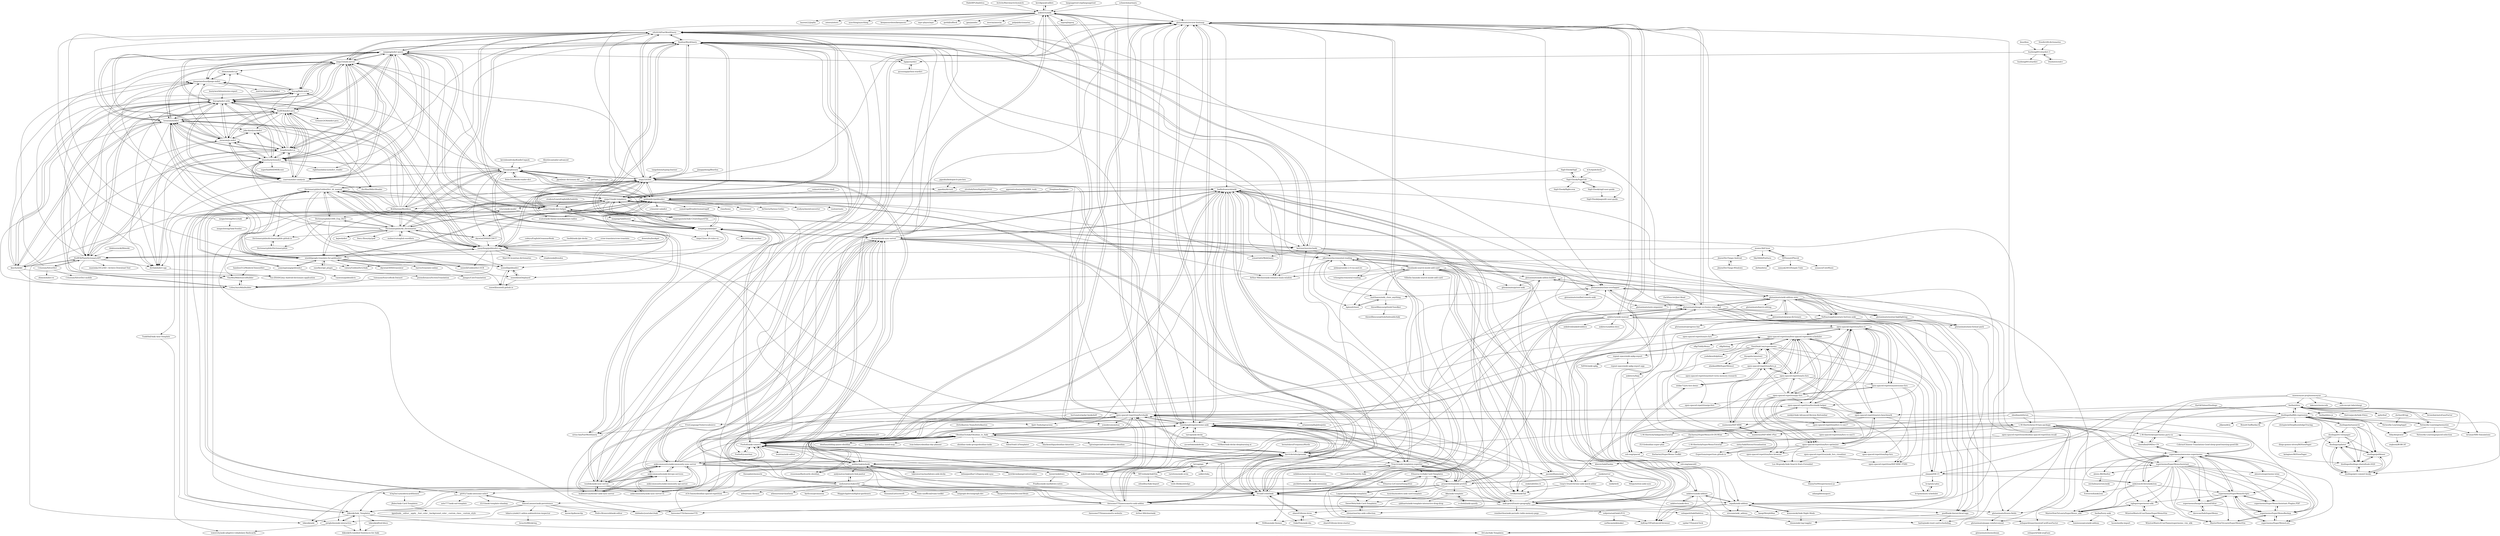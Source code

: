 digraph G {
"kovidgoyal/calibre" -> "ankitects/anki" ["e"=1]
"4lex4/scantailor-advanced" -> "ilius/pyglossary" ["e"=1]
"languagetool-org/languagetool" -> "ankitects/anki" ["e"=1]
"sth2018/FastWordQuery" -> "finalion/WordQuery"
"sth2018/FastWordQuery" -> "sirius-fan/FastWordQuery"
"sth2018/FastWordQuery" -> "mmjang/mdict-query"
"sth2018/FastWordQuery" -> "ninja33/anki-templates"
"sth2018/FastWordQuery" -> "ninja33/mdx-server"
"sth2018/FastWordQuery" -> "kelciour/movies2anki" ["e"=1]
"sth2018/FastWordQuery" -> "glutanimate/review-heatmap"
"sth2018/FastWordQuery" -> "ninja33/ODH"
"sth2018/FastWordQuery" -> "terasum/medict"
"sth2018/FastWordQuery" -> "glutanimate/cloze-overlapper"
"sth2018/FastWordQuery" -> "jdlorimer/incremental-reading"
"sth2018/FastWordQuery" -> "valuex/GoldenDict2Anki"
"sth2018/FastWordQuery" -> "ninja33/anki-dict-helper"
"sth2018/FastWordQuery" -> "Arthur-Milchior/anki-enhance-main-window"
"Sigil-Ebook/Sigil" -> "Sigil-Ebook/PageEdit" ["e"=1]
"Sigil-Ebook/Sigil" -> "goldendict/goldendict" ["e"=1]
"burtonator/polar-bookshelf" -> "tianshanghong/awesome-anki" ["e"=1]
"burtonator/polar-bookshelf" -> "FooSoft/anki-connect" ["e"=1]
"thyagoluciano/sm2" -> "VienDinhCom/supermemo"
"thyagoluciano/sm2" -> "alankan886/SuperMemo2"
"thyagoluciano/sm2" -> "open-spaced-repetition/fsrs.js"
"ankicommunity/ankicommunity-sync-server" -> "ankicommunity/anki-devops-services"
"ankicommunity/ankicommunity-sync-server" -> "tsudoko/anki-sync-server"
"ankicommunity/ankicommunity-sync-server" -> "dsnopek/anki-sync-server"
"ankicommunity/ankicommunity-sync-server" -> "ankicommunity/anki-sync-server-rs"
"ankicommunity/ankicommunity-sync-server" -> "kuklinistvan/docker-anki-sync-server"
"ankicommunity/ankicommunity-sync-server" -> "FooSoft/anki-connect"
"ankicommunity/ankicommunity-sync-server" -> "ankicommunity/ankicommunity-api-server"
"ankicommunity/ankicommunity-sync-server" -> "glutanimate/review-heatmap"
"ankicommunity/ankicommunity-sync-server" -> "Stvad/CrowdAnki"
"ankicommunity/ankicommunity-sync-server" -> "kerrickstaley/genanki"
"ankicommunity/ankicommunity-sync-server" -> "tianshanghong/awesome-anki"
"ankicommunity/ankicommunity-sync-server" -> "ankidroid/Anki-Android" ["e"=1]
"ankicommunity/ankicommunity-sync-server" -> "AwesomeTTS/awesometts-anki-addon"
"ankicommunity/ankicommunity-sync-server" -> "open-spaced-repetition/fsrs4anki"
"ankicommunity/ankicommunity-sync-server" -> "ankitects/anki"
"Sigil-Ebook/sigil-user-guide" -> "Sigil-Ebook/pageedit-user-guide"
"Sigil-Ebook/sigil-user-guide" -> "Sigil-Ebook/PageEdit"
"kajweb/dict" -> "Dictionaryphile/All_Dictionaries" ["e"=1]
"pgaskin/kobopatch-patches" -> "pgaskin/dictutil" ["e"=1]
"w3c/epubcheck" -> "Sigil-Ebook/PageEdit" ["e"=1]
"goldendict/goldendict" -> "xiaoyifang/goldendict-ng"
"goldendict/goldendict" -> "ilius/pyglossary"
"goldendict/goldendict" -> "skywind3000/ECDICT" ["e"=1]
"goldendict/goldendict" -> "Dictionaryphile/GoldenDict_zh_manual"
"goldendict/goldendict" -> "Dictionaryphile/All_Dictionaries"
"goldendict/goldendict" -> "sumatrapdfreader/sumatrapdf" ["e"=1]
"goldendict/goldendict" -> "rime/home" ["e"=1]
"goldendict/goldendict" -> "xinebf/google-translate-for-goldendict"
"goldendict/goldendict" -> "rime/weasel" ["e"=1]
"goldendict/goldendict" -> "be5invis/Sarasa-Gothic" ["e"=1]
"goldendict/goldendict" -> "studyzy/imewlconverter" ["e"=1]
"goldendict/goldendict" -> "vnotex/vnote" ["e"=1]
"goldendict/goldendict" -> "ninja33/ODH"
"goldendict/goldendict" -> "crimx/ext-saladict" ["e"=1]
"goldendict/goldendict" -> "BLKSerene/Wordless"
"KartikTalwar/Duolingo" -> "duolingo/halflife-regression" ["e"=1]
"KartikTalwar/Duolingo" -> "kerrickstaley/genanki" ["e"=1]
"1nsp1r3rnzt/chrome-anki-quick-adder" -> "DrLulz/Anki-Templates"
"1nsp1r3rnzt/chrome-anki-quick-adder" -> "fonol/anki-search-inside-add-card"
"1nsp1r3rnzt/chrome-anki-quick-adder" -> "dobladov/youtube2Anki" ["e"=1]
"1nsp1r3rnzt/chrome-anki-quick-adder" -> "corollari/ankiTab"
"ilius/pyglossary" -> "jjgod/mac-dictionary-kit" ["e"=1]
"ilius/pyglossary" -> "goldendict/goldendict"
"ilius/pyglossary" -> "xiaoyifang/goldendict-ng"
"ilius/pyglossary" -> "pettarin/penelope"
"ilius/pyglossary" -> "zhansliu/writemdict"
"ilius/pyglossary" -> "liuyug/mdict-utils"
"ilius/pyglossary" -> "csarron/mdict-analysis"
"ilius/pyglossary" -> "mmjang/mdict-query"
"ilius/pyglossary" -> "BoboTiG/ebook-reader-dict" ["e"=1]
"ilius/pyglossary" -> "Dictionaryphile/All_Dictionaries"
"ilius/pyglossary" -> "ninja33/ODH"
"ilius/pyglossary" -> "BLKSerene/Wordless"
"ilius/pyglossary" -> "ninja33/mdx-server"
"ilius/pyglossary" -> "skywind3000/ECDICT" ["e"=1]
"ilius/pyglossary" -> "FooSoft/anki-connect"
"brettkromkamp/contextualise" -> "ashlinchak/mdanki" ["e"=1]
"Dictionaryphile/All_Dictionaries" -> "Dictionaryphile/GoldenDict_zh_manual"
"Dictionaryphile/All_Dictionaries" -> "Dictionaryphile/1000_Eng_Dicts"
"Dictionaryphile/All_Dictionaries" -> "goldendict/goldendict"
"Dictionaryphile/All_Dictionaries" -> "xiaoyifang/goldendict-ng"
"Dictionaryphile/All_Dictionaries" -> "skywind3000/ECDICT" ["e"=1]
"Dictionaryphile/All_Dictionaries" -> "BLKSerene/Wordless"
"Dictionaryphile/All_Dictionaries" -> "ilius/pyglossary"
"Dictionaryphile/All_Dictionaries" -> "ninja33/ODH"
"Dictionaryphile/All_Dictionaries" -> "xinebf/google-translate-for-goldendict"
"Dictionaryphile/All_Dictionaries" -> "Dictionaryphile/dictionaryphile.github.io"
"Dictionaryphile/All_Dictionaries" -> "terasum/medict"
"Dictionaryphile/All_Dictionaries" -> "mahavivo/english-wordlists" ["e"=1]
"Dictionaryphile/All_Dictionaries" -> "kajweb/dict" ["e"=1]
"Dictionaryphile/All_Dictionaries" -> "zhansliu/writemdict"
"Dictionaryphile/All_Dictionaries" -> "Davy-Zhou/zip2pdf" ["e"=1]
"Dictionaryphile/GoldenDict_zh_manual" -> "xinebf/google-translate-for-goldendict"
"Dictionaryphile/GoldenDict_zh_manual" -> "Dictionaryphile/All_Dictionaries"
"Dictionaryphile/GoldenDict_zh_manual" -> "goldendict/goldendict"
"Dictionaryphile/GoldenDict_zh_manual" -> "Dictionaryphile/1000_Eng_Dicts"
"Dictionaryphile/GoldenDict_zh_manual" -> "yanyingwang/goldendict"
"Dictionaryphile/GoldenDict_zh_manual" -> "xiaoyifang/goldendict-ng"
"Dictionaryphile/GoldenDict_zh_manual" -> "nonwill/nwDeployed"
"Dictionaryphile/GoldenDict_zh_manual" -> "nonwill/nonwill.github.io"
"Dictionaryphile/GoldenDict_zh_manual" -> "nonwill/goldendict"
"Dictionaryphile/GoldenDict_zh_manual" -> "ninja33/ODH"
"Dictionaryphile/GoldenDict_zh_manual" -> "nonwill/GoldenDict-OCR"
"Dictionaryphile/GoldenDict_zh_manual" -> "ninja33/anki-dict-helper"
"Dictionaryphile/GoldenDict_zh_manual" -> "Dictionaryphile/dictionaryphile.github.io"
"Dictionaryphile/GoldenDict_zh_manual" -> "mmjang/ankihelper"
"Dictionaryphile/GoldenDict_zh_manual" -> "terasum/medict"
"tianshanghong/awesome-anki" -> "badlydrawnrob/anki"
"tianshanghong/awesome-anki" -> "kerrickstaley/genanki"
"tianshanghong/awesome-anki" -> "anki-geo/ultimate-geography"
"tianshanghong/awesome-anki" -> "Troyciv/anki-templates-superlist"
"tianshanghong/awesome-anki" -> "Stvad/CrowdAnki"
"tianshanghong/awesome-anki" -> "pranavdeshai/anki-prettify"
"tianshanghong/awesome-anki" -> "glutanimate/review-heatmap"
"tianshanghong/awesome-anki" -> "taivop/anki-decks"
"tianshanghong/awesome-anki" -> "ObsidianToAnki/Obsidian_to_Anki"
"tianshanghong/awesome-anki" -> "FooSoft/anki-connect"
"tianshanghong/awesome-anki" -> "ninja33/ODH"
"tianshanghong/awesome-anki" -> "open-spaced-repetition/fsrs4anki"
"tianshanghong/awesome-anki" -> "ashlinchak/mdanki"
"tianshanghong/awesome-anki" -> "corollari/ankiTab"
"tianshanghong/awesome-anki" -> "jasonwilliams/anki"
"mahavivo/english-wordlists" -> "Dictionaryphile/All_Dictionaries" ["e"=1]
"mahavivo/english-wordlists" -> "xiaoyifang/goldendict-ng" ["e"=1]
"ninja33/ODH" -> "ninja33/anki-dict-helper"
"ninja33/ODH" -> "FooSoft/anki-connect"
"ninja33/ODH" -> "mmjang/ankihelper"
"ninja33/ODH" -> "ninja33/anki-templates"
"ninja33/ODH" -> "finalion/WordQuery"
"ninja33/ODH" -> "sth2018/FastWordQuery"
"ninja33/ODH" -> "tianshanghong/awesome-anki"
"ninja33/ODH" -> "ninja33/mdx-server"
"ninja33/ODH" -> "badlydrawnrob/anki"
"ninja33/ODH" -> "glutanimate/review-heatmap"
"ninja33/ODH" -> "xiaoyifang/goldendict-ng"
"ninja33/ODH" -> "goldendict/goldendict"
"ninja33/ODH" -> "ilius/pyglossary"
"ninja33/ODH" -> "open-spaced-repetition/fsrs4anki"
"ninja33/ODH" -> "Dictionaryphile/GoldenDict_zh_manual"
"L-M-Sherlock/supermemo.guru-cn" -> "Quorafind/SMDoc-CN"
"L-M-Sherlock/supermemo.guru-cn" -> "L-M-Sherlock/SuperMemoTutorial"
"L-M-Sherlock/supermemo.guru-cn" -> "Colerar/Chinese-Translation-Good-sleep-good-learning-good-life"
"Networks-Learning/memorize" -> "fasiha/ebisu"
"Networks-Learning/memorize" -> "Networks-Learning/spaced-selection"
"Networks-Learning/memorize" -> "duolingo/halflife-regression"
"Networks-Learning/memorize" -> "rddy/deeptutor"
"Networks-Learning/memorize" -> "brumar/SRS-Simulations"
"crow-translate/crow-translate" -> "xiaoyifang/goldendict-ng" ["e"=1]
"meetDeveloper/freeDictionaryAPI" -> "FooSoft/anki-connect" ["e"=1]
"fonol/anki-search-inside-add-card" -> "jdlorimer/incremental-reading"
"fonol/anki-search-inside-add-card" -> "Vilhelm-Ian/anki-search-inside-add-card"
"fonol/anki-search-inside-add-card" -> "hgiesel/closet"
"fonol/anki-search-inside-add-card" -> "glutanimate/pytest-anki"
"fonol/anki-search-inside-add-card" -> "Arthur-Milchior/anki-enhance-main-window"
"fonol/anki-search-inside-add-card" -> "1nsp1r3rnzt/chrome-anki-quick-adder"
"fonol/anki-search-inside-add-card" -> "tvhong/incremental-reading"
"fonol/anki-search-inside-add-card" -> "glutanimate/anki-addon-builder"
"fonol/anki-search-inside-add-card" -> "corollari/ankiTab"
"fonol/anki-search-inside-add-card" -> "matthayes/anki_cloze_anything"
"fonol/anki-search-inside-add-card" -> "DrLulz/Anki-Templates"
"xinebf/google-translate-for-goldendict" -> "Dictionaryphile/GoldenDict_zh_manual"
"xinebf/google-translate-for-goldendict" -> "skywind3000/translator"
"xinebf/google-translate-for-goldendict" -> "nonwill/nwDeployed"
"xinebf/google-translate-for-goldendict" -> "yanyingwang/goldendict"
"xinebf/google-translate-for-goldendict" -> "easeflyer/gd_plugin"
"xinebf/google-translate-for-goldendict" -> "xiaoyifang/goldendict-ng"
"xinebf/google-translate-for-goldendict" -> "liuyug/mdict-utils"
"xinebf/google-translate-for-goldendict" -> "nonwill/goldendict"
"xinebf/google-translate-for-goldendict" -> "goldendict/goldendict"
"xinebf/google-translate-for-goldendict" -> "ninja33/mdx-server"
"xinebf/google-translate-for-goldendict" -> "VimWei/MdxSourceBuilder"
"xinebf/google-translate-for-goldendict" -> "terasum/medict"
"xinebf/google-translate-for-goldendict" -> "valuex/GoldenDict2Anki"
"xinebf/google-translate-for-goldendict" -> "barrer/translate-online"
"xinebf/google-translate-for-goldendict" -> "nonwill/GoldenDict-OCR"
"Quorafind/SMDoc-CN" -> "L-M-Sherlock/supermemo.guru-cn"
"Quorafind/SMDoc-CN" -> "supermemo/awesome-supermemo"
"Dictionaryphile/1000_Eng_Dicts" -> "Dictionaryphile/Dictionaryphile"
"Dictionaryphile/1000_Eng_Dicts" -> "Dictionaryphile/GoldenDict_zh_manual"
"Dictionaryphile/1000_Eng_Dicts" -> "Dictionaryphile/All_Dictionaries"
"Dictionaryphile/1000_Eng_Dicts" -> "Dictionaryphile/dictionaryphile.github.io"
"Dictionaryphile/1000_Eng_Dicts" -> "nonwill/goldendict"
"Troyciv/anki-templates-superlist" -> "badlydrawnrob/anki"
"Troyciv/anki-templates-superlist" -> "pranavdeshai/anki-prettify"
"Troyciv/anki-templates-superlist" -> "ninja33/anki-templates"
"Troyciv/anki-templates-superlist" -> "tianshanghong/awesome-anki"
"Troyciv/anki-templates-superlist" -> "bikenik/Anki_Templates"
"Troyciv/anki-templates-superlist" -> "qwiglydee/anki-interactive"
"Troyciv/anki-templates-superlist" -> "Stvad/CrowdAnki"
"Troyciv/anki-templates-superlist" -> "kelciour/movies2anki" ["e"=1]
"Troyciv/anki-templates-superlist" -> "bikenik/anki"
"Troyciv/anki-templates-superlist" -> "corollari/ankiTab"
"Troyciv/anki-templates-superlist" -> "jdlorimer/incremental-reading"
"Troyciv/anki-templates-superlist" -> "Eltaurus-Lt/Anki-Card-Templates"
"Troyciv/anki-templates-superlist" -> "NSBum/anki-themes"
"Troyciv/anki-templates-superlist" -> "glutanimate/review-heatmap"
"Troyciv/anki-templates-superlist" -> "ShoroukAziz/Beautify-Anki"
"terasum/medict" -> "ikey4u/wikit"
"terasum/medict" -> "terasum/js-mdict"
"terasum/medict" -> "zhansliu/writemdict"
"terasum/medict" -> "liuyug/mdict-utils"
"terasum/medict" -> "fengdh/mdict-js"
"terasum/medict" -> "ninja33/mdx-server"
"terasum/medict" -> "Litles/AutoMdxBuilder"
"terasum/medict" -> "KnIfER/PlainDictionaryAPP"
"terasum/medict" -> "jiangnianshun/django-mdict"
"terasum/medict" -> "KnIfER/mdict-java"
"terasum/medict" -> "dictlab/mdict-cpp"
"terasum/medict" -> "csarron/mdict-analysis"
"terasum/medict" -> "xiaoyifang/goldendict-ng"
"terasum/medict" -> "mmjang/mdict-query"
"terasum/medict" -> "jeka-kiselyov/mdict"
"Zettelkasten-Team/Zettelkasten" -> "ObsidianToAnki/Obsidian_to_Anki" ["e"=1]
"supermemo/SuperMemoAssistant" -> "supermemo/awesome-supermemo"
"supermemo/SuperMemoAssistant" -> "supermemo/SuperMemoAssistant.Plugins.PDF"
"supermemo/SuperMemoAssistant" -> "anki2smArchive/anki2sm"
"supermemo/SuperMemoAssistant" -> "supermemo/SuperMemoLore"
"supermemo/SuperMemoAssistant" -> "supermemo/SuperMemoScripts"
"supermemo/SuperMemoAssistant" -> "supermemo/SuperMemoBackup"
"supermemo/SuperMemoAssistant" -> "alessivs/supermemo-wine"
"supermemo/SuperMemoAssistant" -> "supermemo/ImageOcclusionEditor"
"supermemo/SuperMemoAssistant" -> "MasterHowToLearn/SuperMemo_ahk"
"supermemo/SuperMemoAssistant" -> "davecan/SafeSuperMemo"
"supermemo/SuperMemoAssistant" -> "alexis-/BitShelter"
"supermemo/SuperMemoAssistant" -> "MasterHowToLearn/SuperMemoVim"
"supermemo/SuperMemoAssistant" -> "L-M-Sherlock/sm18-lazy-package"
"supermemo/SuperMemoAssistant" -> "rajlego/supermemo-ahk"
"supermemo/SuperMemoAssistant" -> "slaypni/SM-15"
"BLKSerene/Wordless" -> "Dictionaryphile/All_Dictionaries"
"BLKSerene/Wordless" -> "xiaoyifang/goldendict-ng"
"BLKSerene/Wordless" -> "goldendict/goldendict"
"BLKSerene/Wordless" -> "terasum/medict"
"BLKSerene/Wordless" -> "xinebf/google-translate-for-goldendict"
"BLKSerene/Wordless" -> "liuyug/mdict-utils"
"BLKSerene/Wordless" -> "mmjang/mdict-query"
"BLKSerene/Wordless" -> "ilius/pyglossary"
"BLKSerene/Wordless" -> "zhansliu/writemdict"
"BLKSerene/Wordless" -> "Dictionaryphile/1000_Eng_Dicts"
"BLKSerene/Wordless" -> "finalion/WordQuery"
"BLKSerene/Wordless" -> "Dictionaryphile/GoldenDict_zh_manual"
"BLKSerene/Wordless" -> "nonwill/goldendict"
"BLKSerene/Wordless" -> "KnIfER/mdict-java"
"BLKSerene/Wordless" -> "ninja33/ODH"
"megachweng/Dict2Anki" -> "megachweng/Anki-Youdao"
"megachweng/Dict2Anki" -> "sth2018/FastWordQuery"
"KnIfER/mdict-java" -> "KnIfER/PlainDictionaryAPP"
"KnIfER/mdict-java" -> "fengdh/mdict-js"
"KnIfER/mdict-java" -> "csarron/mdict-analysis"
"KnIfER/mdict-java" -> "zhansliu/writemdict"
"KnIfER/mdict-java" -> "mmjang/mdict-query"
"KnIfER/mdict-java" -> "ducfilan/MdictReader"
"KnIfER/mdict-java" -> "terasum/js-mdict"
"KnIfER/mdict-java" -> "dictlab/mdict-cpp"
"KnIfER/mdict-java" -> "Grinner2436/mdict-java"
"KnIfER/mdict-java" -> "ninja33/mdx-server"
"KnIfER/mdict-java" -> "liuyug/mdict-utils"
"KnIfER/mdict-java" -> "liuyug/flask-mdict"
"KnIfER/mdict-java" -> "terasum/medict"
"KnIfER/mdict-java" -> "jeka-kiselyov/mdict"
"terasum/js-mdict" -> "jeka-kiselyov/mdict"
"terasum/js-mdict" -> "fengdh/mdict-js"
"terasum/js-mdict" -> "terasum/medict"
"terasum/js-mdict" -> "jiangnianshun/django-mdict"
"terasum/js-mdict" -> "zhimoe/mdict-py"
"terasum/js-mdict" -> "zhansliu/writemdict"
"terasum/js-mdict" -> "csarron/mdict-analysis"
"terasum/js-mdict" -> "KnIfER/mdict-java"
"terasum/js-mdict" -> "dictlab/mdict-cpp"
"terasum/js-mdict" -> "liuyug/mdict-utils"
"terasum/js-mdict" -> "mmjang/mdict-query"
"skywind3000/translator" -> "xinebf/google-translate-for-goldendict"
"slaypni/SM-15" -> "DannySu09/supermemo2.js"
"slaypni/SM-15" -> "open-spaced-repetition/free-spaced-repetition-scheduler"
"slaypni/SM-15" -> "lo-tp/sm2-plus"
"slaypni/SM-15" -> "supermemo/SuperMemoAssistant"
"slaypni/SM-15" -> "anki2smArchive/anki2sm"
"mnemosyne-proj/mnemosyne" -> "fasiha/ebisu"
"mnemosyne-proj/mnemosyne" -> "lakesare/memcode" ["e"=1]
"mnemosyne-proj/mnemosyne" -> "L-M-Sherlock/supermemo.guru-cn"
"mnemosyne-proj/mnemosyne" -> "duolingo/halflife-regression"
"mnemosyne-proj/mnemosyne" -> "subconcept-labs/ulangi" ["e"=1]
"mnemosyne-proj/mnemosyne" -> "supermemo/SuperMemoAssistant"
"eshapard/AnkiHabitica" -> "eshapard/experimentalCardEaseFactor"
"eshapard/AnkiHabitica" -> "upday7/TomatoClock"
"glutanimate/syntax-highlighting" -> "glutanimate/mini-format-pack"
"Dictionaryphile/Dictionaryphile" -> "Dictionaryphile/dictionaryphile.github.io"
"glutanimate/anki-addon-builder" -> "AnKing-VIP/advanced-browser"
"glutanimate/anki-addon-builder" -> "glutanimate/pytest-anki"
"glutanimate/anki-addon-builder" -> "glutanimate/cloze-overlapper"
"glutanimate/anki-addon-builder" -> "glutanimate/puppy-reinforcement"
"pneff/anki-hierarchical-tags" -> "donm/anki-tag-toggler"
"pneff/anki-hierarchical-tags" -> "baitisj/anki-reset-card-scheduling"
"mmjang/Ankillusion" -> "mmjang/ankihelper"
"qwiglydee/anki-interactive" -> "bikenik/Anki_Templates"
"qwiglydee/anki-interactive" -> "bikenik/Scrambled-Sentences-for-Anki"
"qwiglydee/anki-interactive" -> "towercity/anki-adaptive-vobabulary-flashcards"
"steveaw/anki_addons" -> "donm/anki-tag-toggler"
"bfabiszewski/libmobi" -> "KnIfER/PlainDictionaryAPP" ["e"=1]
"duolingo/splinter" -> "duolingo/pulldozer"
"duolingo/splinter" -> "duolingo/pre-commit-hooks"
"duolingo/splinter" -> "duolingo/duolingo-sharedtask-2020"
"duolingo/pulldozer" -> "duolingo/splinter"
"duolingo/pulldozer" -> "duolingo/pre-commit-hooks"
"duolingo/pulldozer" -> "duolingo/duolingo-sharedtask-2020"
"liuyug/mdict-utils" -> "zhansliu/writemdict"
"liuyug/mdict-utils" -> "Litles/AutoMdxBuilder"
"liuyug/mdict-utils" -> "terasum/medict"
"liuyug/mdict-utils" -> "csarron/mdict-analysis"
"liuyug/mdict-utils" -> "ikey4u/wikit"
"liuyug/mdict-utils" -> "ninja33/mdx-server"
"liuyug/mdict-utils" -> "liuyug/flask-mdict"
"liuyug/mdict-utils" -> "terasum/js-mdict"
"liuyug/mdict-utils" -> "mmjang/mdict-query"
"liuyug/mdict-utils" -> "VimWei/MdxSourceBuilder"
"liuyug/mdict-utils" -> "KnIfER/mdict-java"
"liuyug/mdict-utils" -> "KnIfER/PlainDictionaryAPP"
"liuyug/mdict-utils" -> "xiaoyifang/goldendict-ng"
"liuyug/mdict-utils" -> "jiangnianshun/django-mdict"
"liuyug/mdict-utils" -> "fengdh/mdict-js"
"wilddom/memrise2anki-extension" -> "Eltaurus-Lt/CourseDump2022"
"wilddom/memrise2anki-extension" -> "pschlette/memrise2anki-extension"
"SimonLammer/anki-persistence" -> "git9527/anki-awesome-select"
"SimonLammer/anki-persistence" -> "qwiglydee/anki-interactive"
"SimonLammer/anki-persistence" -> "hikaru-y/anki21-addon-ankiwebview-inspector"
"SimonLammer/anki-persistence" -> "knowclip/knowclip" ["e"=1]
"SimonLammer/anki-persistence" -> "bikenik/Anki_Templates"
"SimonLammer/anki-persistence" -> "Pedro-Bronsveld/anki-editor"
"SimonLammer/anki-persistence" -> "dobladov/youtube2Anki" ["e"=1]
"Sigil-Ebook/PageEdit" -> "Sigil-Ebook/sigil-user-guide"
"Sigil-Ebook/PageEdit" -> "Sigil-Ebook/pageedit-user-guide"
"Sigil-Ebook/PageEdit" -> "Sigil-Ebook/Sigil" ["e"=1]
"Sigil-Ebook/PageEdit" -> "Sigil-Ebook/flightcrew"
"Sigil-Ebook/PageEdit" -> "pgaskin/dictutil"
"dictlab/mdict-cpp" -> "Tuo-ZHANG/my-Android-dictionary-application"
"liuyug/flask-mdict" -> "jiangnianshun/django-mdict"
"liuyug/flask-mdict" -> "ninja33/mdx-server"
"liuyug/flask-mdict" -> "zhimoe/mdict-py"
"liuyug/flask-mdict" -> "liuyug/mdict-utils"
"liuyug/flask-mdict" -> "mmjang/mdict-query"
"nonwill/goldendict" -> "nonwill/nonwill.github.io"
"nonwill/goldendict" -> "nonwill/nwDeployed"
"lo-tp/memory-scheduler" -> "lo-tp/sm2-plus"
"benwr/ankdown" -> "Pradhyo/anki-markdown-notes"
"OnkelTem/anki-dm" -> "ohare93/brain-brew"
"rddy/deeptutor" -> "arghosh/BOBCAT"
"easeflyer/gd_plugin" -> "poemdistance/ScreenTranslation" ["e"=1]
"easeflyer/gd_plugin" -> "jiangzc/CuteTranslation" ["e"=1]
"easeflyer/gd_plugin" -> "xinebf/google-translate-for-goldendict"
"bikenik/alfred-ldoce" -> "bikenik/Scrambled-Sentences-for-Anki"
"supermemo/SuperMemoLore" -> "supermemo/SuperMemoScripts"
"supermemo/SuperMemoLore" -> "supermemo/SuperMemoBackup"
"supermemo/ImageOcclusionEditor" -> "supermemo/SuperMemoScripts"
"supermemo/ImageOcclusionEditor" -> "davecan/SafeSuperMemo"
"supermemo/ImageOcclusionEditor" -> "supermemo/SuperMemoBackup"
"alexis-/BitShelter" -> "michalmazur/sm2anki"
"MasterHowToLearn/SuperMemo_ahk" -> "rajlego/supermemo-ahk"
"Dictionaryphile/dictionaryphile.github.io" -> "Dictionaryphile/Dictionaryphile"
"glutanimate/mini-format-pack" -> "glutanimate/frozen-fields"
"glutanimate/puppy-reinforcement" -> "glutanimate/memobeam"
"supermemo/SuperMemoScripts" -> "supermemo/SuperMemoBackup"
"supermemo/SuperMemoScripts" -> "supermemo/ImageOcclusionEditor"
"supermemo/SuperMemoScripts" -> "supermemo/SuperMemoLore"
"supermemo/SuperMemoScripts" -> "rajlego/supermemo-ahk"
"supermemo/SuperMemoScripts" -> "supermemo/SuperMemoAssistant.Plugins.PDF"
"supermemo/SuperMemoScripts" -> "supermemo/awesome-supermemo"
"kuklinistvan/docker-anki-sync-server" -> "tsudoko/anki-sync-server"
"kuklinistvan/docker-anki-sync-server" -> "ankicommunity/anki-devops-services"
"kuklinistvan/docker-anki-sync-server" -> "ankicommunity/ankicommunity-sync-server"
"kuklinistvan/docker-anki-sync-server" -> "dsnopek/anki-sync-server"
"nonwill/nonwill.github.io" -> "nonwill/goldendict"
"eshapard/experimentalCardEaseFactor" -> "eshapard/Anki-avgEase"
"supermemo/SuperMemoAssistant.Plugins.PDF" -> "supermemo/SuperMemoBackup"
"supermemo/SuperMemoAssistant.Plugins.PDF" -> "supermemo/SuperMemoScripts"
"supermemo/SuperMemoBackup" -> "supermemo/SuperMemoScripts"
"supermemo/SuperMemoBackup" -> "supermemo/SuperMemoAssistant.Plugins.PDF"
"supermemo/SuperMemoBackup" -> "supermemo/SuperMemoLore"
"supermemo/SuperMemoBackup" -> "MasterHowToLearn/SuperMemoVim"
"alessivs/supermemo-wine" -> "supermemo/SuperMemoBackup"
"alessivs/supermemo-wine" -> "supermemo/awesome-supermemo"
"glutanimate/popup-dictionary" -> "glutanimate/progress-bar"
"glutanimate/popup-dictionary" -> "glutanimate/anki-addons-misc"
"hikaru-y/anki21-addon-ankiwebview-inspector" -> "lovac42/Blitzkrieg"
"TunkShif/Anki-Azul-Template" -> "towercity/anki-adaptive-vobabulary-flashcards"
"andymatuschak/orbit" -> "andymatuschak/note-link-janitor" ["e"=1]
"andymatuschak/orbit" -> "ObsidianToAnki/Obsidian_to_Anki"
"andymatuschak/orbit" -> "athensresearch/athens" ["e"=1]
"andymatuschak/orbit" -> "karlicoss/promnesia" ["e"=1]
"andymatuschak/orbit" -> "MaggieAppleton/digital-gardeners" ["e"=1]
"andymatuschak/orbit" -> "st3v3nmw/obsidian-spaced-repetition" ["e"=1]
"andymatuschak/orbit" -> "Siunami/Latticework"
"andymatuschak/orbit" -> "roam-unofficial/roam-toolkit" ["e"=1]
"andymatuschak/orbit" -> "Stvad/CrowdAnki"
"andymatuschak/orbit" -> "unigraph-dev/unigraph-dev" ["e"=1]
"andymatuschak/orbit" -> "KasperZutterman/Second-Brain" ["e"=1]
"andymatuschak/orbit" -> "open-spaced-repetition/fsrs4anki"
"andymatuschak/orbit" -> "azlen/roam-themes" ["e"=1]
"andymatuschak/orbit" -> "open-spaced-repetition/free-spaced-repetition-scheduler"
"andymatuschak/orbit" -> "ashlinchak/mdanki"
"ObsidianToAnki/Obsidian_to_Anki" -> "reuseman/flashcards-obsidian" ["e"=1]
"ObsidianToAnki/Obsidian_to_Anki" -> "st3v3nmw/obsidian-spaced-repetition" ["e"=1]
"ObsidianToAnki/Obsidian_to_Anki" -> "FooSoft/anki-connect"
"ObsidianToAnki/Obsidian_to_Anki" -> "ashlinchak/mdanki"
"ObsidianToAnki/Obsidian_to_Anki" -> "tianshanghong/awesome-anki"
"ObsidianToAnki/Obsidian_to_Anki" -> "lynchjames/obsidian-mind-map" ["e"=1]
"ObsidianToAnki/Obsidian_to_Anki" -> "ivan-lednev/obsidian-day-planner" ["e"=1]
"ObsidianToAnki/Obsidian_to_Anki" -> "obsidian-tasks-group/obsidian-tasks" ["e"=1]
"ObsidianToAnki/Obsidian_to_Anki" -> "open-spaced-repetition/fsrs4anki"
"ObsidianToAnki/Obsidian_to_Anki" -> "SilentVoid13/Templater" ["e"=1]
"ObsidianToAnki/Obsidian_to_Anki" -> "blacksmithgu/obsidian-dataview" ["e"=1]
"ObsidianToAnki/Obsidian_to_Anki" -> "kerrickstaley/genanki"
"ObsidianToAnki/Obsidian_to_Anki" -> "tgrosinger/advanced-tables-obsidian" ["e"=1]
"ObsidianToAnki/Obsidian_to_Anki" -> "deathau/sliding-panes-obsidian" ["e"=1]
"ObsidianToAnki/Obsidian_to_Anki" -> "badlydrawnrob/anki"
"ashlinchak/mdanki" -> "ObsidianToAnki/Obsidian_to_Anki"
"ashlinchak/mdanki" -> "lukesmurray/markdown-anki-decks"
"ashlinchak/mdanki" -> "badlydrawnrob/anki"
"ashlinchak/mdanki" -> "FooSoft/anki-connect"
"ashlinchak/mdanki" -> "tianshanghong/awesome-anki"
"ashlinchak/mdanki" -> "reuseman/flashcards-obsidian" ["e"=1]
"ashlinchak/mdanki" -> "jasonwilliams/anki"
"ashlinchak/mdanki" -> "glutanimate/review-heatmap"
"ashlinchak/mdanki" -> "kerrickstaley/genanki"
"ashlinchak/mdanki" -> "ninja33/ODH"
"ashlinchak/mdanki" -> "debanjandhar12/logseq-anki-sync" ["e"=1]
"ashlinchak/mdanki" -> "benwr/ankdown"
"ashlinchak/mdanki" -> "andymatuschak/note-link-janitor" ["e"=1]
"ashlinchak/mdanki" -> "MFreidank/AnkiVim"
"ashlinchak/mdanki" -> "brettkromkamp/contextualise" ["e"=1]
"ankitects/anki-manual" -> "ankitects/addon-docs"
"ankitects/anki-manual" -> "glutanimate/review-heatmap"
"ankitects/anki-manual" -> "glutanimate/image-occlusion-enhanced"
"ankitects/anki-manual" -> "glutanimate/anki-addons-misc"
"ankitects/anki-manual" -> "ankidroid/ankidroiddocs"
"ankitects/anki-manual" -> "FooSoft/anki-connect"
"ankitects/anki-manual" -> "badlydrawnrob/anki"
"ankitects/anki-manual" -> "Stvad/CrowdAnki"
"ankitects/anki-manual" -> "open-spaced-repetition/fsrs4anki-helper"
"ankitects/anki-manual" -> "open-spaced-repetition/awesome-fsrs"
"ankitects/anki-manual" -> "AwesomeTTS/awesometts-anki-addon"
"ankitects/anki-manual" -> "ankitects/faqs"
"ankitects/anki-manual" -> "AnKing-VIP/advanced-browser"
"ankitects/anki-manual" -> "tianshanghong/awesome-anki"
"ankitects/anki-manual" -> "open-spaced-repetition/fsrs-rs"
"2anki/server" -> "9dogs/notion-anki-sync"
"2anki/server" -> "2anki/web"
"2anki/server" -> "1nsp1r3rnzt/chrome-anki-quick-adder"
"2anki/server" -> "dobladov/youtube2Anki" ["e"=1]
"pnlpal/dictionariez" -> "ninja33/ODH" ["e"=1]
"pnlpal/dictionariez" -> "sth2018/FastWordQuery" ["e"=1]
"andymatuschak/note-link-janitor" -> "andymatuschak/orbit" ["e"=1]
"BoboTiG/ebook-reader-dict" -> "ilius/pyglossary" ["e"=1]
"lervag/apy" -> "salkirr/inka"
"lervag/apy" -> "MFreidank/AnkiVim"
"lervag/apy" -> "rareitems/anki.nvim"
"KnIfER/PlainDictionaryAPP" -> "KnIfER/mdict-java"
"KnIfER/PlainDictionaryAPP" -> "Tuo-ZHANG/my-Android-dictionary-application"
"KnIfER/PlainDictionaryAPP" -> "dictlab/mdict-cpp"
"KnIfER/PlainDictionaryAPP" -> "fengdh/mdict-js"
"KnIfER/PlainDictionaryAPP" -> "liuyug/flask-mdict"
"KnIfER/PlainDictionaryAPP" -> "Crissium/SilverDict"
"KnIfER/PlainDictionaryAPP" -> "ikey4u/wikit"
"KnIfER/PlainDictionaryAPP" -> "VimWei/MdxSourceBuilder"
"KnIfER/PlainDictionaryAPP" -> "maximka1812/AD---Archive-Download-Tool"
"KnIfER/PlainDictionaryAPP" -> "jiangnianshun/django-mdict"
"kevinhendricks/KindleUnpack" -> "ilius/pyglossary" ["e"=1]
"pettarin/penelope" -> "pgaskin/dictutil"
"pettarin/penelope" -> "ilius/pyglossary"
"duolingo/metasearch" -> "duolingo/pulldozer"
"duolingo/metasearch" -> "duolingo/pre-commit-hooks"
"duolingo/metasearch" -> "duolingo/splinter"
"duolingo/metasearch" -> "duolingo/duolingo-sharedtask-2020"
"duolingo/metasearch" -> "duolingo/halflife-regression"
"duolingo/metasearch" -> "duolingo/rtl-viewpager"
"VienDinhCom/supermemo" -> "open-spaced-repetition/fsrs.js"
"VienDinhCom/supermemo" -> "DannySu09/supermemo2.js"
"VienDinhCom/supermemo" -> "thyagoluciano/sm2"
"VienDinhCom/supermemo" -> "alankan886/SuperMemo2"
"VienDinhCom/supermemo" -> "yodaiken/dolphinsr"
"VienDinhCom/supermemo" -> "slaypni/SM-15"
"VienDinhCom/supermemo" -> "open-spaced-repetition/ts-fsrs"
"VienDinhCom/supermemo" -> "repeat-space/anki-apkg-export"
"VienDinhCom/supermemo" -> "lo-tp/memory-scheduler"
"VienDinhCom/supermemo" -> "open-spaced-repetition/free-spaced-repetition-scheduler"
"b3nj5m1n/moderncardthemes" -> "Jfaler/Anki-Card-Templates"
"jasonwilliams/anki" -> "badlydrawnrob/anki"
"jasonwilliams/anki" -> "1nsp1r3rnzt/chrome-anki-quick-adder"
"supermemo/awesome-supermemo" -> "supermemo/SuperMemoAssistant"
"supermemo/awesome-supermemo" -> "supermemo/SuperMemoScripts"
"supermemo/awesome-supermemo" -> "supermemo/SuperMemoAssistant.Plugins.PDF"
"supermemo/awesome-supermemo" -> "supermemo/SuperMemoBackup"
"supermemo/awesome-supermemo" -> "anki2smArchive/anki2sm"
"supermemo/awesome-supermemo" -> "alessivs/supermemo-wine"
"supermemo/awesome-supermemo" -> "MasterHowToLearn/SuperMemo_ahk"
"supermemo/awesome-supermemo" -> "rajlego/supermemo-ahk"
"supermemo/awesome-supermemo" -> "supermemo/SuperMemoLore"
"supermemo/awesome-supermemo" -> "EstravenX/anki2sm"
"supermemo/awesome-supermemo" -> "supermemo/ImageOcclusionEditor"
"supermemo/awesome-supermemo" -> "MasterHowToLearn/SuperMemoVim"
"supermemo/awesome-supermemo" -> "Quorafind/SMDoc-CN"
"supermemo/awesome-supermemo" -> "L-M-Sherlock/supermemo.guru-cn"
"supermemo/awesome-supermemo" -> "alexis-/BitShelter"
"rstyro/anki-model" -> "git9527/anki-awesome-select"
"rstyro/anki-model" -> "ecator/anki-theme-monokaicloze-radios"
"noobj2/Anki-Advanced-Review-Bottombar" -> "open-spaced-repetition/fsrs-vs-sm17"
"LoganConnor44/anki-templates" -> "elemarmar/my-anki-collection"
"LoganConnor44/anki-templates" -> "SweetMeh/Anki-Card-Templates"
"ohare93/brain-brew" -> "OnkelTem/anki-dm"
"ohare93/brain-brew" -> "Stvad/CrowdAnki"
"ohare93/brain-brew" -> "ohare93/brain-brew-starter"
"shchur/ifl-tpp" -> "Networks-Learning/tpprl" ["e"=1]
"emk/subtitles-rs" -> "corollari/ankiTab" ["e"=1]
"fasiha/fuzzy-anki" -> "luminousspice/anki-addons"
"fasiha/fuzzy-anki" -> "hssm/media-import"
"Neftas/supplementary-buttons-anki" -> "pneff/anki-hierarchical-tags"
"Neftas/supplementary-buttons-anki" -> "steveaw/anki_addons"
"Neftas/supplementary-buttons-anki" -> "AwesomeTTS/AwesomeTTS"
"Neftas/supplementary-buttons-anki" -> "glutanimate/anki-addons-misc"
"Neftas/supplementary-buttons-anki" -> "baitisj/anki-reset-card-scheduling"
"ankitects/faqs" -> "Expertium/expertium.github.io"
"ankicommunity/anki-devops-services" -> "ankicommunity/ankicommunity-sync-server"
"ankicommunity/anki-devops-services" -> "kuklinistvan/docker-anki-sync-server"
"ankicommunity/anki-devops-services" -> "tsudoko/anki-sync-server"
"ankicommunity/anki-devops-services" -> "ankicommunity/ankicommunity-api-server"
"ankicommunity/anki-devops-services" -> "ankicommunity/anki-sync-server-rs"
"ankicommunity/anki-devops-services" -> "dsnopek/anki-sync-server"
"elemarmar/my-anki-collection" -> "SweetMeh/Anki-Card-Templates"
"duolingo/pre-commit-hooks" -> "duolingo/splinter"
"duolingo/pre-commit-hooks" -> "duolingo/pulldozer"
"duolingo/pre-commit-hooks" -> "duolingo/duolingo-sharedtask-2020"
"VimWei/MdxSourceBuilder" -> "Litles/AutoMdxBuilder"
"matthayes/anki_cloze_anything" -> "hgiesel/closet"
"matthayes/anki_cloze_anything" -> "thiswillbeyourgithub/Clozolkor"
"thiswillbeyourgithub/Clozolkor" -> "thiswillbeyourgithub/IndexableAnki"
"nonwill/nwDeployed" -> "nonwill/goldendict"
"nonwill/nwDeployed" -> "nonwill/nonwill.github.io"
"hgiesel/closet" -> "matthayes/anki_cloze_anything"
"anki2smArchive/anki2sm" -> "EstravenX/anki2sm"
"anki2smArchive/anki2sm" -> "supermemo/SuperMemoScripts"
"anki2smArchive/anki2sm" -> "supermemo/awesome-supermemo"
"anki2smArchive/anki2sm" -> "MasterHowToLearn/SuperMemoVim"
"anki2smArchive/anki2sm" -> "MasterHowToLearn/SuperMemo_ahk"
"duolingo/duolingo-sharedtask-2020" -> "duolingo/splinter"
"duolingo/duolingo-sharedtask-2020" -> "duolingo/pulldozer"
"duolingo/duolingo-sharedtask-2020" -> "duolingo/pre-commit-hooks"
"Jfaler/Anki-Card-Templates" -> "ijgnd/anki__editor__apply__font_color__background_color__custom_class__custom_style"
"schmich/marinara" -> "glutanimate/review-heatmap" ["e"=1]
"schmich/marinara" -> "tianshanghong/awesome-anki" ["e"=1]
"schmich/marinara" -> "ankitects/anki" ["e"=1]
"fengdh/mdict-js" -> "terasum/js-mdict"
"fengdh/mdict-js" -> "jeka-kiselyov/mdict"
"fengdh/mdict-js" -> "KnIfER/mdict-java"
"fengdh/mdict-js" -> "csarron/mdict-analysis"
"fengdh/mdict-js" -> "zhansliu/writemdict"
"fengdh/mdict-js" -> "mmjang/mdict-query"
"fengdh/mdict-js" -> "KnIfER/PlainDictionaryAPP"
"fengdh/mdict-js" -> "dictlab/mdict-cpp"
"fengdh/mdict-js" -> "terasum/medict"
"fengdh/mdict-js" -> "ducfilan/MdictReader"
"fengdh/mdict-js" -> "ninja33/mdx-server"
"fengdh/mdict-js" -> "jiangnianshun/django-mdict"
"fengdh/mdict-js" -> "liuyug/flask-mdict"
"thesephist/monocle" -> "andymatuschak/orbit" ["e"=1]
"apprenticeharper/DeDRM_tools" -> "goldendict/goldendict" ["e"=1]
"xiaoyifang/goldendict-ng" -> "goldendict/goldendict"
"xiaoyifang/goldendict-ng" -> "ilius/pyglossary"
"xiaoyifang/goldendict-ng" -> "liuyug/mdict-utils"
"xiaoyifang/goldendict-ng" -> "terasum/medict"
"xiaoyifang/goldendict-ng" -> "Dictionaryphile/All_Dictionaries"
"xiaoyifang/goldendict-ng" -> "Dictionaryphile/GoldenDict_zh_manual"
"xiaoyifang/goldendict-ng" -> "nonwill/GoldenDict-OCR"
"xiaoyifang/goldendict-ng" -> "xinebf/google-translate-for-goldendict"
"xiaoyifang/goldendict-ng" -> "Litles/AutoMdxBuilder"
"xiaoyifang/goldendict-ng" -> "KnIfER/PlainDictionaryAPP"
"xiaoyifang/goldendict-ng" -> "MarvNC/yomitan-dictionaries" ["e"=1]
"xiaoyifang/goldendict-ng" -> "yomidevs/yomitan" ["e"=1]
"xiaoyifang/goldendict-ng" -> "Ajatt-Tools/mpvacious" ["e"=1]
"xiaoyifang/goldendict-ng" -> "stephenmk/Jitendex" ["e"=1]
"xiaoyifang/goldendict-ng" -> "ninja33/ODH"
"reuseman/flashcards-obsidian" -> "ObsidianToAnki/Obsidian_to_Anki" ["e"=1]
"st3v3nmw/obsidian-spaced-repetition" -> "ObsidianToAnki/Obsidian_to_Anki" ["e"=1]
"busiyiworld/maimemo-export" -> "liuyug/mdict-utils" ["e"=1]
"FreeLanguageTools/vocabsieve" -> "sirius-fan/FastWordQuery" ["e"=1]
"badlydrawnrob/anki" -> "tianshanghong/awesome-anki"
"badlydrawnrob/anki" -> "Troyciv/anki-templates-superlist"
"badlydrawnrob/anki" -> "bikenik/anki"
"badlydrawnrob/anki" -> "pranavdeshai/anki-prettify"
"badlydrawnrob/anki" -> "jasonwilliams/anki"
"badlydrawnrob/anki" -> "Stvad/CrowdAnki"
"badlydrawnrob/anki" -> "anki-geo/ultimate-geography"
"badlydrawnrob/anki" -> "dsnopek/anki-sync-server"
"badlydrawnrob/anki" -> "FooSoft/anki-connect"
"badlydrawnrob/anki" -> "Neftas/supplementary-buttons-anki"
"badlydrawnrob/anki" -> "ninja33/anki-templates"
"badlydrawnrob/anki" -> "ashlinchak/mdanki"
"badlydrawnrob/anki" -> "kerrickstaley/genanki"
"badlydrawnrob/anki" -> "jdlorimer/incremental-reading"
"badlydrawnrob/anki" -> "kelciour/movies2anki" ["e"=1]
"jiangqizheng/BlueSea" -> "ninja33/ODH" ["e"=1]
"obsidianzh/forum" -> "supermemo/awesome-supermemo" ["e"=1]
"obsidianzh/forum" -> "L-M-Sherlock/sm18-lazy-package" ["e"=1]
"obsidianzh/forum" -> "ashlinchak/mdanki" ["e"=1]
"git9527/anki-awesome-select" -> "rstyro/anki-model"
"git9527/anki-awesome-select" -> "SimonLammer/anki-persistence"
"git9527/anki-awesome-select" -> "Z233/anki-template-shanbay"
"git9527/anki-awesome-select" -> "aote777/anki-md-template"
"git9527/anki-awesome-select" -> "bikenik/Anki_Templates"
"ikey4u/wikit" -> "terasum/medict"
"ikey4u/wikit" -> "VimWei/MdxSourceBuilder"
"ikey4u/wikit" -> "liuyug/mdict-utils"
"ikey4u/wikit" -> "KnIfER/PlainDictionaryAPP"
"ikey4u/wikit" -> "jiangnianshun/django-mdict"
"ikey4u/wikit" -> "terasum/js-mdict"
"ikey4u/wikit" -> "liuyug/flask-mdict"
"ikey4u/wikit" -> "Litles/AutoMdxBuilder"
"zhansliu/writemdict" -> "csarron/mdict-analysis"
"zhansliu/writemdict" -> "mmjang/mdict-query"
"zhansliu/writemdict" -> "fengdh/mdict-js"
"zhansliu/writemdict" -> "KnIfER/mdict-java"
"zhansliu/writemdict" -> "liuyug/mdict-utils"
"zhansliu/writemdict" -> "terasum/js-mdict"
"zhansliu/writemdict" -> "terasum/medict"
"zhansliu/writemdict" -> "dictlab/mdict-cpp"
"zhansliu/writemdict" -> "jeka-kiselyov/mdict"
"zhansliu/writemdict" -> "ninja33/mdx-server"
"zhansliu/writemdict" -> "KnIfER/PlainDictionaryAPP"
"zhansliu/writemdict" -> "ikey4u/wikit"
"zhansliu/writemdict" -> "righthandabacus/mdict_reader"
"zhansliu/writemdict" -> "superfan89/IDMSKconv"
"zhansliu/writemdict" -> "ilius/pyglossary"
"krassowski/Anki-Night-Mode" -> "donm/anki-tag-toggler"
"krassowski/Anki-Night-Mode" -> "luminousspice/anki-addons"
"krassowski/Anki-Night-Mode" -> "ospalh/anki-addons"
"jiangnianshun/django-mdict" -> "zhimoe/mdict-py"
"jiangnianshun/django-mdict" -> "liuyug/flask-mdict"
"jiangnianshun/django-mdict" -> "matrixChimera/ZipMdict"
"zhimoe/mdict-py" -> "jiangnianshun/django-mdict"
"rajlego/supermemo-ahk" -> "MasterHowToLearn/SuperMemo_ahk"
"rajlego/supermemo-ahk" -> "WinstonWantsAUserName/SuperMemoVim"
"MasterHowToLearn/SuperMemoVim" -> "supermemo/SuperMemoBackup"
"HabitRPG/habitica" -> "ankitects/anki" ["e"=1]
"tangshimin/typing-learner" -> "ninja33/ODH" ["e"=1]
"pranavdeshai/anki-prettify" -> "Eltaurus-Lt/Anki-Card-Templates"
"pranavdeshai/anki-prettify" -> "Troyciv/anki-templates-superlist"
"pranavdeshai/anki-prettify" -> "b3nj5m1n/moderncardthemes"
"pranavdeshai/anki-prettify" -> "tianshanghong/awesome-anki"
"pranavdeshai/anki-prettify" -> "SweetMeh/Anki-Card-Templates"
"pranavdeshai/anki-prettify" -> "badlydrawnrob/anki"
"pranavdeshai/anki-prettify" -> "ikkz/anki-template"
"pranavdeshai/anki-prettify" -> "open-spaced-repetition/fsrs4anki-helper"
"pranavdeshai/anki-prettify" -> "LoganConnor44/anki-templates"
"pranavdeshai/anki-prettify" -> "ninja33/anki-templates"
"pranavdeshai/anki-prettify" -> "elemarmar/my-anki-collection"
"pranavdeshai/anki-prettify" -> "git9527/anki-awesome-select"
"pranavdeshai/anki-prettify" -> "open-spaced-repetition/fsrs4anki"
"pranavdeshai/anki-prettify" -> "tyuichis/modern-anki-card-template"
"pranavdeshai/anki-prettify" -> "bikenik/Anki_Templates"
"kelciour/movies2anki" -> "finalion/WordQuery" ["e"=1]
"kelciour/movies2anki" -> "sth2018/FastWordQuery" ["e"=1]
"kelciour/movies2anki" -> "ankitects/anki-addons" ["e"=1]
"kelciour/movies2anki" -> "zsmatrix62/WebQuery" ["e"=1]
"kelciour/movies2anki" -> "corollari/ankiTab" ["e"=1]
"kelciour/movies2anki" -> "AnKing-VIP/advanced-browser" ["e"=1]
"kelciour/movies2anki" -> "ninja33/anki-dict-helper" ["e"=1]
"kelciour/movies2anki" -> "jdlorimer/incremental-reading" ["e"=1]
"diego-gomez-olvera/RtlViewPager" -> "ksloginov/RtlViewPager"
"open-spaced-repetition/free-spaced-repetition-scheduler" -> "open-spaced-repetition/fsrs.js"
"open-spaced-repetition/free-spaced-repetition-scheduler" -> "open-spaced-repetition/py-fsrs"
"open-spaced-repetition/free-spaced-repetition-scheduler" -> "open-spaced-repetition/ts-fsrs"
"open-spaced-repetition/free-spaced-repetition-scheduler" -> "open-spaced-repetition/go-fsrs"
"open-spaced-repetition/free-spaced-repetition-scheduler" -> "open-spaced-repetition/fsrs-rs"
"open-spaced-repetition/free-spaced-repetition-scheduler" -> "maimemo/SSP-MMC"
"open-spaced-repetition/free-spaced-repetition-scheduler" -> "slaypni/SM-15"
"open-spaced-repetition/free-spaced-repetition-scheduler" -> "open-spaced-repetition/fsrs4anki"
"open-spaced-repetition/free-spaced-repetition-scheduler" -> "open-spaced-repetition/fsrs-optimizer"
"open-spaced-repetition/free-spaced-repetition-scheduler" -> "open-spaced-repetition/fsrs4anki-helper"
"open-spaced-repetition/free-spaced-repetition-scheduler" -> "oflg/TiddlyMemo" ["e"=1]
"open-spaced-repetition/free-spaced-repetition-scheduler" -> "open-spaced-repetition/srs-benchmark"
"open-spaced-repetition/free-spaced-repetition-scheduler" -> "oflg/fishing"
"open-spaced-repetition/free-spaced-repetition-scheduler" -> "maimemo/SSP-MMC-Plus"
"open-spaced-repetition/free-spaced-repetition-scheduler" -> "VienDinhCom/supermemo"
"L-M-Sherlock/sm18-lazy-package" -> "supermemo/awesome-supermemo"
"L-M-Sherlock/sm18-lazy-package" -> "Zacharia2/SuperMemo18-ON-Wine"
"L-M-Sherlock/sm18-lazy-package" -> "L-M-Sherlock/SuperMemoTutorial"
"L-M-Sherlock/sm18-lazy-package" -> "supermemo/SuperMemoAssistant"
"L-M-Sherlock/sm18-lazy-package" -> "open-spaced-repetition/obsidian-spaced-repetition-recall"
"L-M-Sherlock/sm18-lazy-package" -> "Quorafind/SMDoc-CN"
"L-M-Sherlock/sm18-lazy-package" -> "Zacharia2/SuperMemo-Toolkit"
"L-M-Sherlock/sm18-lazy-package" -> "L-M-Sherlock/supermemo.guru-cn"
"L-M-Sherlock/sm18-lazy-package" -> "open-spaced-repetition/fsrs4anki"
"L-M-Sherlock/sm18-lazy-package" -> "anki2smArchive/anki2sm"
"L-M-Sherlock/sm18-lazy-package" -> "supermemo/SuperMemoScripts"
"L-M-Sherlock/sm18-lazy-package" -> "L-M-Sherlock/AnkigaokaoTutorial"
"L-M-Sherlock/sm18-lazy-package" -> "mmjang/ankihelper"
"maimemo/SSP-MMC" -> "maimemo/SSP-MMC-Plus"
"maimemo/SSP-MMC" -> "open-spaced-repetition/fsrs.js"
"maimemo/SSP-MMC" -> "open-spaced-repetition/free-spaced-repetition-scheduler"
"ZachSaucier/Just-Read" -> "glutanimate/image-occlusion-enhanced" ["e"=1]
"bamboo512/ModernChineseDict" -> "VimWei/MdxSourceBuilder" ["e"=1]
"bamboo512/ModernChineseDict" -> "Litles/AutoMdxBuilder" ["e"=1]
"open-spaced-repetition/fsrs.js" -> "open-spaced-repetition/free-spaced-repetition-scheduler"
"open-spaced-repetition/fsrs.js" -> "VienDinhCom/supermemo"
"open-spaced-repetition/fsrs.js" -> "open-spaced-repetition/ts-fsrs"
"open-spaced-repetition/fsrs.js" -> "maimemo/SSP-MMC"
"open-spaced-repetition/fsrs.js" -> "ishiko732/ts-fsrs-demo"
"open-spaced-repetition/fsrs.js" -> "open-spaced-repetition/short-term-memory-research"
"freedict/fd-dictionaries" -> "huzheng001/stardict-3" ["e"=1]
"huzheng001/stardict-3" -> "lig/pystardict"
"huzheng001/stardict-3" -> "huzheng001/stardict"
"huzheng001/stardict-3" -> "Dushistov/sdcv"
"ankitects/anki-addons" -> "ankitects/anki-docs"
"ankitects/anki-addons" -> "ospalh/anki-addons"
"ankitects/anki-addons" -> "AnKing-VIP/advanced-browser"
"ankitects/anki-addons" -> "baitisj/anki-reset-card-scheduling"
"ospalh/anki-addons" -> "pneff/anki-hierarchical-tags"
"ospalh/anki-addons" -> "steveaw/anki_addons"
"ospalh/anki-addons" -> "ankitects/anki-addons"
"ospalh/anki-addons" -> "glutanimate/frozen-fields"
"ospalh/anki-addons" -> "AnKing-VIP/advanced-browser"
"ospalh/anki-addons" -> "krassowski/Anki-Night-Mode"
"ospalh/anki-addons" -> "NSBum/anki-themes"
"glutanimate/frozen-fields" -> "glutanimate/puppy-reinforcement"
"ankicommunity/anki-sync-server-rs" -> "ankicommunity/ankicommunity-sync-server"
"ankicommunity/anki-sync-server-rs" -> "ankicommunity/anki-devops-services"
"sirius-fan/FastWordQuery" -> "sth2018/FastWordQuery"
"Zacharia2/SuperMemo18-ON-Wine" -> "Zacharia2/SuperMemo-Toolkit"
"Zacharia2/SuperMemo18-ON-Wine" -> "Z233/obsidian-super-plan"
"L-M-Sherlock/SuperMemoTutorial" -> "Zacharia2/SuperMemo-Toolkit"
"WinstonWantsAUserName/supermemo_vim_ahk" -> "WinstonWantsAUserName/SuperMemoVim"
"WinstonWantsAUserName/SuperMemoVim" -> "rajlego/supermemo-ahk"
"WinstonWantsAUserName/SuperMemoVim" -> "WinstonWantsAUserName/supermemo_vim_ahk"
"ActivityWatch/activitywatch" -> "ankitects/anki" ["e"=1]
"glutanimate/image-occlusion-enhanced" -> "glutanimate/cloze-overlapper"
"glutanimate/image-occlusion-enhanced" -> "glutanimate/anki-addons-misc"
"glutanimate/image-occlusion-enhanced" -> "glutanimate/review-heatmap"
"glutanimate/image-occlusion-enhanced" -> "glutanimate/anki-addon-builder"
"glutanimate/image-occlusion-enhanced" -> "ospalh/anki-addons"
"glutanimate/image-occlusion-enhanced" -> "glutanimate/syntax-highlighting"
"glutanimate/image-occlusion-enhanced" -> "jdlorimer/incremental-reading"
"glutanimate/image-occlusion-enhanced" -> "glutanimate/mini-format-pack"
"glutanimate/image-occlusion-enhanced" -> "Stvad/CrowdAnki"
"glutanimate/image-occlusion-enhanced" -> "Neftas/supplementary-buttons-anki"
"glutanimate/image-occlusion-enhanced" -> "ankitects/anki-manual"
"glutanimate/image-occlusion-enhanced" -> "glutanimate/frozen-fields"
"glutanimate/image-occlusion-enhanced" -> "pneff/anki-hierarchical-tags"
"glutanimate/image-occlusion-enhanced" -> "glutanimate/popup-dictionary"
"glutanimate/image-occlusion-enhanced" -> "anki-geo/ultimate-geography"
"FooSoft/yomichan" -> "FooSoft/anki-connect" ["e"=1]
"FooSoft/anki-connect" -> "FooSoft/yomichan" ["e"=1]
"FooSoft/anki-connect" -> "ninja33/ODH"
"FooSoft/anki-connect" -> "ObsidianToAnki/Obsidian_to_Anki"
"FooSoft/anki-connect" -> "kerrickstaley/genanki"
"FooSoft/anki-connect" -> "glutanimate/review-heatmap"
"FooSoft/anki-connect" -> "louietan/anki-editor" ["e"=1]
"FooSoft/anki-connect" -> "ninja33/anki-dict-helper"
"FooSoft/anki-connect" -> "ankicommunity/ankicommunity-sync-server"
"FooSoft/anki-connect" -> "tianshanghong/awesome-anki"
"FooSoft/anki-connect" -> "badlydrawnrob/anki"
"FooSoft/anki-connect" -> "Stvad/CrowdAnki"
"FooSoft/anki-connect" -> "ankitects/anki"
"FooSoft/anki-connect" -> "dsnopek/anki-sync-server"
"FooSoft/anki-connect" -> "open-spaced-repetition/fsrs4anki"
"FooSoft/anki-connect" -> "ankidroid/Anki-Android" ["e"=1]
"jjgod/mac-dictionary-kit" -> "ilius/pyglossary" ["e"=1]
"jjgod/mac-dictionary-kit" -> "goldendict/goldendict" ["e"=1]
"freeplane/freeplane" -> "goldendict/goldendict" ["e"=1]
"open-spaced-repetition/fsrs4anki" -> "open-spaced-repetition/fsrs4anki-helper"
"open-spaced-repetition/fsrs4anki" -> "open-spaced-repetition/free-spaced-repetition-scheduler"
"open-spaced-repetition/fsrs4anki" -> "ankitects/anki"
"open-spaced-repetition/fsrs4anki" -> "ankidroid/Anki-Android" ["e"=1]
"open-spaced-repetition/fsrs4anki" -> "yomidevs/yomitan" ["e"=1]
"open-spaced-repetition/fsrs4anki" -> "FooSoft/anki-connect"
"open-spaced-repetition/fsrs4anki" -> "ObsidianToAnki/Obsidian_to_Anki"
"open-spaced-repetition/fsrs4anki" -> "arianneorpilla/jidoujisho" ["e"=1]
"open-spaced-repetition/fsrs4anki" -> "tianshanghong/awesome-anki"
"open-spaced-repetition/fsrs4anki" -> "L-M-Sherlock/sm18-lazy-package"
"open-spaced-repetition/fsrs4anki" -> "kerrickstaley/genanki"
"open-spaced-repetition/fsrs4anki" -> "Ajatt-Tools/mpvacious" ["e"=1]
"open-spaced-repetition/fsrs4anki" -> "FreeLanguageTools/vocabsieve" ["e"=1]
"open-spaced-repetition/fsrs4anki" -> "st3v3nmw/obsidian-spaced-repetition" ["e"=1]
"open-spaced-repetition/fsrs4anki" -> "glutanimate/review-heatmap"
"maimemo/SSP-MMC-Plus" -> "maimemo/SSP-MMC"
"yanyingwang/goldendict" -> "xinebf/google-translate-for-goldendict"
"yanyingwang/goldendict" -> "Dictionaryphile/GoldenDict_zh_manual"
"yanyingwang/goldendict" -> "vanwoos/goldendicts"
"taivop/anki-decks" -> "tianshanghong/awesome-anki"
"taivop/anki-decks" -> "ViiSkor/Anki-decks-deeplearning.ai" ["e"=1]
"taivop/anki-decks" -> "yycnetlab/ankidecks"
"repeat-space/anki-apkg-export" -> "NdYAG/anki-apkg"
"repeat-space/anki-apkg-export" -> "repeat-space/anki-apkg-export-app"
"glutanimate/anki-addons-misc" -> "glutanimate/image-occlusion-enhanced"
"glutanimate/anki-addons-misc" -> "AnKing-VIP/advanced-browser"
"glutanimate/anki-addons-misc" -> "ospalh/anki-addons"
"glutanimate/anki-addons-misc" -> "glutanimate/popup-dictionary"
"glutanimate/anki-addons-misc" -> "Neftas/supplementary-buttons-anki"
"glutanimate/anki-addons-misc" -> "glutanimate/frozen-fields"
"glutanimate/anki-addons-misc" -> "pneff/anki-hierarchical-tags"
"glutanimate/anki-addons-misc" -> "glutanimate/cloze-overlapper"
"glutanimate/anki-addons-misc" -> "glutanimate/batch-editing"
"glutanimate/anki-addons-misc" -> "glutanimate/mini-format-pack"
"glutanimate/anki-addons-misc" -> "glutanimate/note-organizer"
"glutanimate/anki-addons-misc" -> "glutanimate/syntax-highlighting"
"Eltaurus-Lt/CourseDump2022" -> "Eltaurus-Lt/Anki-Card-Templates"
"MFreidank/AnkiVim" -> "tools-life/knowledge"
"MFreidank/AnkiVim" -> "lervag/apy"
"MFreidank/AnkiVim" -> "sdondley/Anki-Import"
"open-spaced-repetition/py-fsrs" -> "open-spaced-repetition/fsrs-optimizer"
"open-spaced-repetition/py-fsrs" -> "open-spaced-repetition/free-spaced-repetition-scheduler"
"open-spaced-repetition/py-fsrs" -> "open-spaced-repetition/awesome-fsrs"
"open-spaced-repetition/py-fsrs" -> "open-spaced-repetition/fsrs-rs"
"open-spaced-repetition/py-fsrs" -> "open-spaced-repetition/fsrs.js"
"open-spaced-repetition/py-fsrs" -> "open-spaced-repetition/go-fsrs"
"open-spaced-repetition/py-fsrs" -> "open-spaced-repetition/fsrs-browser"
"open-spaced-repetition/py-fsrs" -> "open-spaced-repetition/ts-fsrs"
"open-spaced-repetition/py-fsrs" -> "open-spaced-repetition/srs-benchmark"
"open-spaced-repetition/py-fsrs" -> "open-spaced-repetition/fsrs4anki-helper"
"DannySu09/supermemo2.js" -> "adamgibbons/guru"
"ankitects/anki-docs" -> "ankitects/anki-addons"
"open-spaced-repetition/fsrs4anki-helper" -> "open-spaced-repetition/fsrs-rs"
"open-spaced-repetition/fsrs4anki-helper" -> "open-spaced-repetition/fsrs-optimizer"
"open-spaced-repetition/fsrs4anki-helper" -> "open-spaced-repetition/fsrs4anki"
"open-spaced-repetition/fsrs4anki-helper" -> "open-spaced-repetition/srs-benchmark"
"open-spaced-repetition/fsrs4anki-helper" -> "open-spaced-repetition/SSP-MMC-FSRS"
"open-spaced-repetition/fsrs4anki-helper" -> "noobj2/Anki-Advanced-Review-Bottombar"
"open-spaced-repetition/fsrs4anki-helper" -> "pranavdeshai/anki-prettify"
"tumuyan/SourceBook-Dataset" -> "Litles/AutoMdxBuilder" ["e"=1]
"open-spaced-repetition/obsidian-spaced-repetition-recall" -> "open-spaced-repetition/fsrs-optimizer"
"deweizhu/bookget" -> "xiaoyifang/goldendict-ng" ["e"=1]
"duolingo/halflife-regression" -> "Networks-Learning/memorize"
"duolingo/halflife-regression" -> "fasiha/ebisu"
"duolingo/halflife-regression" -> "rddy/deeptutor"
"duolingo/halflife-regression" -> "duolingo/duolingo-sharedtask-2020"
"duolingo/halflife-regression" -> "duolingo/splinter"
"duolingo/halflife-regression" -> "duolingo/pulldozer"
"duolingo/halflife-regression" -> "duolingo/pre-commit-hooks"
"duolingo/halflife-regression" -> "duolingo/metasearch"
"duolingo/halflife-regression" -> "chrispiech/DeepKnowledgeTracing" ["e"=1]
"duolingo/halflife-regression" -> "duolingo/rtl-viewpager"
"duolingo/halflife-regression" -> "jilljenn/ktm" ["e"=1]
"duolingo/halflife-regression" -> "maimemo/SSP-MMC-Plus"
"duolingo/halflife-regression" -> "maimemo/SSP-MMC"
"duolingo/halflife-regression" -> "BenoitChoffin/das3h" ["e"=1]
"duolingo/halflife-regression" -> "Networks-Learning/tpprl"
"hermitdave/FrequencyWords" -> "kerrickstaley/genanki" ["e"=1]
"tsudoko/anki-sync-server" -> "kuklinistvan/docker-anki-sync-server"
"tsudoko/anki-sync-server" -> "ankicommunity/ankicommunity-sync-server"
"tsudoko/anki-sync-server" -> "dsnopek/anki-sync-server"
"tsudoko/anki-sync-server" -> "ankicommunity/anki-devops-services"
"tsudoko/anki-sync-server" -> "finalion/WordQuery"
"tsudoko/anki-sync-server" -> "mmjang/ankihelper"
"tsudoko/anki-sync-server" -> "FooSoft/anki-connect"
"tsudoko/anki-sync-server" -> "ninja33/anki-templates"
"tsudoko/anki-sync-server" -> "ankicommunity/anki-sync-server-rs"
"tsudoko/anki-sync-server" -> "sth2018/FastWordQuery"
"Stvad/CrowdAnki" -> "ohare93/brain-brew"
"Stvad/CrowdAnki" -> "anki-geo/ultimate-geography"
"Stvad/CrowdAnki" -> "OnkelTem/anki-dm"
"Stvad/CrowdAnki" -> "tianshanghong/awesome-anki"
"Stvad/CrowdAnki" -> "badlydrawnrob/anki"
"Stvad/CrowdAnki" -> "kerrickstaley/genanki"
"Stvad/CrowdAnki" -> "glutanimate/review-heatmap"
"Stvad/CrowdAnki" -> "AwesomeTTS/awesometts-anki-addon"
"Stvad/CrowdAnki" -> "FooSoft/anki-connect"
"Stvad/CrowdAnki" -> "fonol/anki-search-inside-add-card"
"Stvad/CrowdAnki" -> "SimonLammer/anki-persistence"
"Stvad/CrowdAnki" -> "glutanimate/cloze-overlapper"
"Stvad/CrowdAnki" -> "Troyciv/anki-templates-superlist"
"Stvad/CrowdAnki" -> "glutanimate/image-occlusion-enhanced"
"Stvad/CrowdAnki" -> "ospalh/anki-addons"
"Crissium/SilverDict" -> "Crissium/SilverDict-mobile"
"Crissium/SilverDict" -> "KnIfER/PlainDictionaryAPP"
"Crissium/SilverDict" -> "jiangnianshun/django-mdict"
"Crissium/SilverDict" -> "zhimoe/mdict-rs"
"duolingo/rtl-viewpager" -> "duolingo/pre-commit-hooks"
"duolingo/rtl-viewpager" -> "duolingo/splinter"
"duolingo/rtl-viewpager" -> "duolingo/pulldozer"
"duolingo/rtl-viewpager" -> "diego-gomez-olvera/RtlViewPager"
"duolingo/rtl-viewpager" -> "duolingo/duolingo-sharedtask-2020"
"Jimex/DictTango-Windows" -> "Jimex/DictTango-Android"
"csarron/mdict-analysis" -> "zhansliu/writemdict"
"csarron/mdict-analysis" -> "fengdh/mdict-js"
"csarron/mdict-analysis" -> "KnIfER/mdict-java"
"csarron/mdict-analysis" -> "mmjang/mdict-query"
"csarron/mdict-analysis" -> "dictlab/mdict-cpp"
"csarron/mdict-analysis" -> "terasum/js-mdict"
"csarron/mdict-analysis" -> "liuyug/mdict-utils"
"csarron/mdict-analysis" -> "ducfilan/MdictReader"
"csarron/mdict-analysis" -> "liuyug/flask-mdict"
"csarron/mdict-analysis" -> "ninja33/mdx-server"
"csarron/mdict-analysis" -> "terasum/medict"
"csarron/mdict-analysis" -> "jiangnianshun/django-mdict"
"open-spaced-repetition/ts-fsrs" -> "ishiko732/ts-fsrs-demo"
"open-spaced-repetition/ts-fsrs" -> "open-spaced-repetition/fsrs.js"
"open-spaced-repetition/ts-fsrs" -> "open-spaced-repetition/free-spaced-repetition-scheduler"
"open-spaced-repetition/ts-fsrs" -> "zsh-eng/spaced"
"open-spaced-repetition/ts-fsrs" -> "open-spaced-repetition/fsrs-optimizer"
"open-spaced-repetition/ts-fsrs" -> "open-spaced-repetition/awesome-fsrs"
"open-spaced-repetition/ts-fsrs" -> "open-spaced-repetition/srs-benchmark"
"open-spaced-repetition/ts-fsrs" -> "open-spaced-repetition/fsrs-rs"
"open-spaced-repetition/ts-fsrs" -> "open-spaced-repetition/py-fsrs"
"open-spaced-repetition/ts-fsrs" -> "VienDinhCom/supermemo"
"Dushistov/sdcv" -> "huzheng001/stardict-3"
"ninja33/anki-templates" -> "ninja33/anki-dict-helper"
"ninja33/anki-templates" -> "bikenik/Anki_Templates"
"ninja33/anki-templates" -> "finalion/WordQuery"
"ninja33/anki-templates" -> "qwiglydee/anki-interactive"
"ninja33/anki-templates" -> "Troyciv/anki-templates-superlist"
"ninja33/anki-templates" -> "ninja33/mdx-server"
"ninja33/anki-templates" -> "sth2018/FastWordQuery"
"ninja33/anki-templates" -> "TunkShif/Anki-Azul-Template"
"ninja33/anki-templates" -> "ninja33/ODH"
"ninja33/anki-templates" -> "b3nj5m1n/moderncardthemes"
"ninja33/anki-templates" -> "mmjang/ankihelper"
"ninja33/anki-templates" -> "ecator/anki-theme-monokaicloze-radios"
"ninja33/anki-templates" -> "rstyro/anki-model"
"ninja33/anki-templates" -> "Arthur-Milchior/anki-enhance-main-window"
"ninja33/anki-templates" -> "empenguinxh/Anki-CreateImportFile"
"SweetMeh/Anki-Card-Templates" -> "elemarmar/my-anki-collection"
"Eltaurus-Lt/Anki-Card-Templates" -> "Eltaurus-Lt/CourseDump2022"
"Eltaurus-Lt/Anki-Card-Templates" -> "SweetMeh/Anki-Card-Templates"
"Eltaurus-Lt/Anki-Card-Templates" -> "LoganConnor44/anki-templates"
"Eltaurus-Lt/Anki-Card-Templates" -> "pranavdeshai/anki-prettify"
"ninja33/anki-dict-helper" -> "ninja33/ODH"
"ninja33/anki-dict-helper" -> "ninja33/anki-templates"
"ninja33/anki-dict-helper" -> "finalion/WordQuery"
"ninja33/anki-dict-helper" -> "mmjang/ankihelper"
"ninja33/anki-dict-helper" -> "mmjang/mdict-query"
"ninja33/anki-dict-helper" -> "FooSoft/anki-connect"
"ninja33/anki-dict-helper" -> "kelciour/movies2anki" ["e"=1]
"ninja33/anki-dict-helper" -> "ninja33/mdx-server"
"ninja33/anki-dict-helper" -> "sth2018/FastWordQuery"
"ninja33/anki-dict-helper" -> "bikenik/Anki_Templates"
"ninja33/anki-dict-helper" -> "empenguinxh/Anki-CreateImportFile"
"ninja33/anki-dict-helper" -> "megachweng/Dict2Anki"
"ninja33/anki-dict-helper" -> "mmjang/Ankillusion"
"ninja33/anki-dict-helper" -> "ninja33/sm-20-rules-cn"
"ninja33/anki-dict-helper" -> "dobladov/youtube2Anki" ["e"=1]
"Litles/AutoMdxBuilder" -> "VimWei/MdxSourceBuilder"
"Litles/AutoMdxBuilder" -> "liuyug/mdict-utils"
"pysuxing/python-stardict" -> "lig/pystardict"
"open-spaced-repetition/fsrs-rs" -> "open-spaced-repetition/fsrs-optimizer"
"open-spaced-repetition/fsrs-rs" -> "open-spaced-repetition/fsrs4anki-helper"
"open-spaced-repetition/fsrs-rs" -> "open-spaced-repetition/rs-fsrs"
"open-spaced-repetition/fsrs-rs" -> "open-spaced-repetition/awesome-fsrs"
"open-spaced-repetition/fsrs-rs" -> "open-spaced-repetition/fsrs-vs-sm17"
"open-spaced-repetition/fsrs-rs" -> "open-spaced-repetition/srs-benchmark"
"open-spaced-repetition/fsrs-rs" -> "open-spaced-repetition/free-spaced-repetition-scheduler"
"open-spaced-repetition/fsrs-rs" -> "open-spaced-repetition/fsrs-browser"
"open-spaced-repetition/fsrs-rs" -> "open-spaced-repetition/py-fsrs"
"open-spaced-repetition/fsrs-optimizer" -> "open-spaced-repetition/fsrs-rs"
"open-spaced-repetition/fsrs-optimizer" -> "Luc-Mcgrady/Anki-Search-Stats-Extended"
"open-spaced-repetition/fsrs-optimizer" -> "zsh-eng/spaced"
"open-spaced-repetition/fsrs-optimizer" -> "open-spaced-repetition/srs-benchmark"
"open-spaced-repetition/fsrs-optimizer" -> "open-spaced-repetition/anki_fsrs_visualizer"
"open-spaced-repetition/fsrs-optimizer" -> "Expertium/expertium.github.io"
"open-spaced-repetition/fsrs-optimizer" -> "open-spaced-repetition/lisp-fsrs"
"open-spaced-repetition/fsrs-optimizer" -> "open-spaced-repetition/fsrs-browser"
"sobjornstad/AnkiLPCG" -> "carllacan/ankimaker"
"sobjornstad/AnkiLPCG" -> "AnKing-VIP/advanced-browser"
"open-spaced-repetition/fsrs-vs-sm17" -> "open-spaced-repetition/fsrs-vs-sm15"
"ankitects/anki" -> "ankidroid/Anki-Android" ["e"=1]
"ankitects/anki" -> "open-spaced-repetition/fsrs4anki"
"ankitects/anki" -> "FooSoft/anki-connect"
"ankitects/anki" -> "logseq/logseq" ["e"=1]
"ankitects/anki" -> "kovidgoyal/calibre" ["e"=1]
"ankitects/anki" -> "glutanimate/review-heatmap"
"ankitects/anki" -> "laurent22/joplin" ["e"=1]
"ankitects/anki" -> "zotero/zotero" ["e"=1]
"ankitects/anki" -> "kerrickstaley/genanki"
"ankitects/anki" -> "syncthing/syncthing" ["e"=1]
"ankitects/anki" -> "keepassxreboot/keepassxc" ["e"=1]
"ankitects/anki" -> "mpv-player/mpv" ["e"=1]
"ankitects/anki" -> "gorhill/uBlock" ["e"=1]
"ankitects/anki" -> "jgm/pandoc" ["e"=1]
"ankitects/anki" -> "neovim/neovim" ["e"=1]
"soimort/translate-shell" -> "goldendict/goldendict" ["e"=1]
"ankidroid/Anki-Android" -> "ankitects/anki" ["e"=1]
"ankidroid/Anki-Android" -> "open-spaced-repetition/fsrs4anki" ["e"=1]
"ankidroid/Anki-Android" -> "FooSoft/anki-connect" ["e"=1]
"ankidroid/Anki-Android" -> "tianshanghong/awesome-anki" ["e"=1]
"ankidroid/Anki-Android" -> "glutanimate/review-heatmap" ["e"=1]
"anki-geo/ultimate-geography" -> "Stvad/CrowdAnki"
"anki-geo/ultimate-geography" -> "tianshanghong/awesome-anki"
"anki-geo/ultimate-geography" -> "ohare93/brain-brew"
"anki-geo/ultimate-geography" -> "glutanimate/review-heatmap"
"anki-geo/ultimate-geography" -> "badlydrawnrob/anki"
"anki-geo/ultimate-geography" -> "glutanimate/image-occlusion-enhanced"
"anki-geo/ultimate-geography" -> "kerrickstaley/genanki"
"anki-geo/ultimate-geography" -> "glutanimate/cloze-overlapper"
"anki-geo/ultimate-geography" -> "fonol/anki-search-inside-add-card"
"anki-geo/ultimate-geography" -> "ObsidianToAnki/Obsidian_to_Anki"
"anki-geo/ultimate-geography" -> "remiberthoz/anki-periodic-table-memory-pegs"
"anki-geo/ultimate-geography" -> "FooSoft/anki-connect"
"anki-geo/ultimate-geography" -> "Troyciv/anki-templates-superlist"
"anki-geo/ultimate-geography" -> "sobjornstad/AnkiLPCG"
"anki-geo/ultimate-geography" -> "open-spaced-repetition/fsrs4anki"
"codeyu/EnglishGrammarBook" -> "xiaoyifang/goldendict-ng" ["e"=1]
"elvirbrk/NoteHighlight2016" -> "goldendict/goldendict" ["e"=1]
"glutanimate/review-heatmap" -> "glutanimate/image-occlusion-enhanced"
"glutanimate/review-heatmap" -> "FooSoft/anki-connect"
"glutanimate/review-heatmap" -> "tianshanghong/awesome-anki"
"glutanimate/review-heatmap" -> "anki-geo/ultimate-geography"
"glutanimate/review-heatmap" -> "glutanimate/anki-addons-misc"
"glutanimate/review-heatmap" -> "AwesomeTTS/awesometts-anki-addon"
"glutanimate/review-heatmap" -> "Stvad/CrowdAnki"
"glutanimate/review-heatmap" -> "sth2018/FastWordQuery"
"glutanimate/review-heatmap" -> "ankitects/anki-manual"
"glutanimate/review-heatmap" -> "glutanimate/cloze-overlapper"
"glutanimate/review-heatmap" -> "ankicommunity/ankicommunity-sync-server"
"glutanimate/review-heatmap" -> "FooSoft/yomichan" ["e"=1]
"glutanimate/review-heatmap" -> "kaegi/MorphMan" ["e"=1]
"glutanimate/review-heatmap" -> "badlydrawnrob/anki"
"glutanimate/review-heatmap" -> "ankitects/anki"
"open-spaced-repetition/srs-benchmark" -> "open-spaced-repetition/fsrs-vs-sm17"
"open-spaced-repetition/srs-benchmark" -> "open-spaced-repetition/SSP-MMC-FSRS"
"open-spaced-repetition/srs-benchmark" -> "open-spaced-repetition/fsrs-optimizer"
"mmjang/mdict-query" -> "ninja33/mdx-server"
"mmjang/mdict-query" -> "zhansliu/writemdict"
"mmjang/mdict-query" -> "finalion/WordQuery"
"mmjang/mdict-query" -> "fengdh/mdict-js"
"mmjang/mdict-query" -> "csarron/mdict-analysis"
"mmjang/mdict-query" -> "KnIfER/mdict-java"
"mmjang/mdict-query" -> "liuyug/flask-mdict"
"mmjang/mdict-query" -> "terasum/js-mdict"
"mmjang/mdict-query" -> "sth2018/FastWordQuery"
"mmjang/mdict-query" -> "liuyug/mdict-utils"
"mmjang/mdict-query" -> "jiangnianshun/django-mdict"
"mmjang/mdict-query" -> "ninja33/anki-dict-helper"
"mmjang/mdict-query" -> "lig/pystardict"
"mmjang/mdict-query" -> "terasum/medict"
"mmjang/mdict-query" -> "righthandabacus/mdict_reader"
"Jimex/DictTango-Android" -> "Jimex/DictTango-Windows"
"Jimex/DictTango-Android" -> "Litles/AutoMdxBuilder"
"finalion/WordQuery" -> "sth2018/FastWordQuery"
"finalion/WordQuery" -> "mmjang/mdict-query"
"finalion/WordQuery" -> "ninja33/anki-templates"
"finalion/WordQuery" -> "ninja33/mdx-server"
"finalion/WordQuery" -> "sirius-fan/FastWordQuery"
"finalion/WordQuery" -> "zsmatrix62/WebQuery"
"finalion/WordQuery" -> "kelciour/movies2anki" ["e"=1]
"finalion/WordQuery" -> "ninja33/anki-dict-helper"
"finalion/WordQuery" -> "Arthur-Milchior/anki-enhance-main-window"
"finalion/WordQuery" -> "mmjang/ankihelper"
"finalion/WordQuery" -> "ninja33/ODH"
"finalion/WordQuery" -> "ospalh/anki-addons"
"finalion/WordQuery" -> "zhansliu/writemdict"
"finalion/WordQuery" -> "tsudoko/anki-sync-server"
"finalion/WordQuery" -> "lig/pystardict"
"ninja33/mdx-server" -> "mmjang/mdict-query"
"ninja33/mdx-server" -> "liuyug/flask-mdict"
"ninja33/mdx-server" -> "finalion/WordQuery"
"ninja33/mdx-server" -> "liuyug/mdict-utils"
"ninja33/mdx-server" -> "jiangnianshun/django-mdict"
"ninja33/mdx-server" -> "ninja33/anki-templates"
"ninja33/mdx-server" -> "KnIfER/mdict-java"
"ninja33/mdx-server" -> "terasum/medict"
"ninja33/mdx-server" -> "fengdh/mdict-js"
"ninja33/mdx-server" -> "zhimoe/mdict-py"
"ninja33/mdx-server" -> "csarron/mdict-analysis"
"ninja33/mdx-server" -> "sth2018/FastWordQuery"
"ninja33/mdx-server" -> "terasum/js-mdict"
"ninja33/mdx-server" -> "dictlab/mdict-cpp"
"ninja33/mdx-server" -> "zhansliu/writemdict"
"jdlorimer/incremental-reading" -> "fonol/anki-search-inside-add-card"
"jdlorimer/incremental-reading" -> "aleksejrs/anki-2.0-vsa-and-ire"
"jdlorimer/incremental-reading" -> "ospalh/anki-addons"
"jdlorimer/incremental-reading" -> "Arthur-Milchior/anki-enhance-main-window"
"jdlorimer/incremental-reading" -> "tvhong/incremental-reading"
"jdlorimer/incremental-reading" -> "hgiesel/closet"
"jdlorimer/incremental-reading" -> "matthayes/anki_cloze_anything"
"NSBum/anki-themes" -> "DrLulz/Anki-Templates"
"lo-tp/sm2-plus" -> "lo-tp/memory-scheduler"
"zsh-eng/spaced" -> "zsh-eng/spaced2"
"zsh-eng/spaced" -> "ishiko732/ts-fsrs-demo"
"ishiko732/ts-fsrs-demo" -> "zsh-eng/spaced"
"xiety/AnkiHistoryVisualization" -> "Expertium/expertium.github.io"
"open-spaced-repetition/fsrs-browser" -> "Luc-Mcgrady/Anki-Search-Stats-Extended"
"open-spaced-repetition/anki_fsrs_visualizer" -> "Luc-Mcgrady/Anki-Search-Stats-Extended"
"open-spaced-repetition/anki_fsrs_visualizer" -> "open-spaced-repetition/SSP-MMC-FSRS"
"skywind3000/ECDICT" -> "goldendict/goldendict" ["e"=1]
"skywind3000/ECDICT" -> "Dictionaryphile/All_Dictionaries" ["e"=1]
"skywind3000/ECDICT" -> "xiaoyifang/goldendict-ng" ["e"=1]
"open-spaced-repetition/awesome-fsrs" -> "open-spaced-repetition/SSP-MMC-FSRS"
"open-spaced-repetition/awesome-fsrs" -> "open-spaced-repetition/fsrs-rs"
"open-spaced-repetition/awesome-fsrs" -> "open-spaced-repetition/lisp-fsrs"
"open-spaced-repetition/awesome-fsrs" -> "open-spaced-repetition/fsrs-browser"
"open-spaced-repetition/awesome-fsrs" -> "open-spaced-repetition/py-fsrs"
"kerrickstaley/genanki" -> "tianshanghong/awesome-anki"
"kerrickstaley/genanki" -> "FooSoft/anki-connect"
"kerrickstaley/genanki" -> "Stvad/CrowdAnki"
"kerrickstaley/genanki" -> "badlydrawnrob/anki"
"kerrickstaley/genanki" -> "ObsidianToAnki/Obsidian_to_Anki"
"kerrickstaley/genanki" -> "open-spaced-repetition/fsrs4anki"
"kerrickstaley/genanki" -> "anki-geo/ultimate-geography"
"kerrickstaley/genanki" -> "ankitects/anki"
"kerrickstaley/genanki" -> "ankicommunity/ankicommunity-sync-server"
"kerrickstaley/genanki" -> "glutanimate/review-heatmap"
"kerrickstaley/genanki" -> "Troyciv/anki-templates-superlist"
"kerrickstaley/genanki" -> "klieret/AnkiPandas"
"kerrickstaley/genanki" -> "ashlinchak/mdanki"
"kerrickstaley/genanki" -> "AwesomeTTS/awesometts-anki-addon"
"kerrickstaley/genanki" -> "lervag/apy"
"studyzy/LearnEnglishBySubtitle" -> "ninja33/anki-dict-helper" ["e"=1]
"ibus/ibus" -> "huzheng001/stardict-3" ["e"=1]
"ikkz/anki-template" -> "cjdduarte/anki-template-interactive-drag-drop"
"ikkz/anki-template" -> "e-chehil/anki-quizify"
"TJYSunset/Phocid" -> "sosauce/CuteMusic" ["e"=1]
"TJYSunset/Phocid" -> "dn0ne/lotus" ["e"=1]
"TJYSunset/Phocid" -> "samyak2403/Simple-Tube" ["e"=1]
"TJYSunset/Phocid" -> "mumu-lhl/Ciyue"
"mumu-lhl/Ciyue" -> "Jimex/DictTango-Android"
"mumu-lhl/Ciyue" -> "TJYSunset/Phocid"
"mumu-lhl/Ciyue" -> "KnIfER/PlainDictionaryAPP"
"mumu-lhl/Ciyue" -> "SkyD666/PodAura" ["e"=1]
"glutanimate/cloze-overlapper" -> "glutanimate/image-occlusion-enhanced"
"glutanimate/cloze-overlapper" -> "glutanimate/anki-addon-builder"
"glutanimate/cloze-overlapper" -> "glutanimate/anki-addons-misc"
"glutanimate/cloze-overlapper" -> "glutanimate/syntax-highlighting"
"glutanimate/cloze-overlapper" -> "glutanimate/note-organizer"
"glutanimate/cloze-overlapper" -> "jdlorimer/incremental-reading"
"glutanimate/cloze-overlapper" -> "matthayes/anki_cloze_anything"
"glutanimate/cloze-overlapper" -> "glutanimate/unified-remote-anki"
"bikenik/Anki_Templates" -> "qwiglydee/anki-interactive"
"bikenik/Anki_Templates" -> "ninja33/anki-templates"
"bikenik/Anki_Templates" -> "DrLulz/Anki-Templates"
"bikenik/Anki_Templates" -> "bikenik/anki"
"bikenik/Anki_Templates" -> "NSBum/anki-themes"
"bikenik/Anki_Templates" -> "bikenik/alfred-ldoce"
"bikenik/Anki_Templates" -> "bikenik/Scrambled-Sentences-for-Anki"
"AwesomeTTS/awesometts-anki-addon" -> "glutanimate/review-heatmap"
"AwesomeTTS/awesometts-anki-addon" -> "Stvad/CrowdAnki"
"AwesomeTTS/awesometts-anki-addon" -> "FooSoft/anki-connect"
"AwesomeTTS/awesometts-anki-addon" -> "AwesomeTTS/AwesomeTTS"
"AwesomeTTS/awesometts-anki-addon" -> "sth2018/FastWordQuery"
"AwesomeTTS/awesometts-anki-addon" -> "kaegi/MorphMan" ["e"=1]
"AwesomeTTS/awesometts-anki-addon" -> "tianshanghong/awesome-anki"
"AwesomeTTS/awesometts-anki-addon" -> "finalion/WordQuery"
"AwesomeTTS/awesometts-anki-addon" -> "Arthur-Milchior/anki"
"AwesomeTTS/awesometts-anki-addon" -> "glutanimate/image-occlusion-enhanced"
"AwesomeTTS/awesometts-anki-addon" -> "dsnopek/anki-sync-server"
"AwesomeTTS/awesometts-anki-addon" -> "glutanimate/anki-addon-builder"
"AwesomeTTS/awesometts-anki-addon" -> "AwesomeTTS/awesometts-website"
"AwesomeTTS/awesometts-anki-addon" -> "eshapard/AnkiHabitica"
"AwesomeTTS/awesometts-anki-addon" -> "kerrickstaley/genanki"
"lig/pystardict" -> "pysuxing/python-stardict"
"fasiha/ebisu" -> "Networks-Learning/memorize"
"fasiha/ebisu" -> "fasiha/ebisu.js"
"fasiha/ebisu" -> "duolingo/halflife-regression"
"fasiha/ebisu" -> "thetruejacob/Anki-Ebisu"
"fasiha/ebisu" -> "rddy/deeptutor"
"fasiha/ebisu" -> "ap4y/leaf"
"fasiha/ebisu" -> "klieret/AnkiPandas"
"fasiha/ebisu" -> "eshapard/experimentalCardEaseFactor"
"fasiha/ebisu" -> "brumar/SRS-Simulations"
"fasiha/ebisu" -> "open-spaced-repetition/srs-benchmark"
"fasiha/ebisu" -> "slaypni/SM-15"
"fasiha/ebisu" -> "brownbat/autoEaseFactor"
"davecan/SafeSuperMemo" -> "supermemo/ImageOcclusionEditor"
"jeka-kiselyov/mdict" -> "terasum/js-mdict"
"jeka-kiselyov/mdict" -> "fengdh/mdict-js"
"mmjang/ankihelper" -> "mmjang/Ankillusion"
"mmjang/ankihelper" -> "ninja33/ODH"
"mmjang/ankihelper" -> "zhb2000/anki-marker"
"mmjang/ankihelper" -> "ninja33/anki-templates"
"mmjang/ankihelper" -> "ninja33/anki-dict-helper"
"mmjang/ankihelper" -> "finalion/WordQuery"
"mmjang/ankihelper" -> "tsudoko/anki-sync-server"
"mmjang/ankihelper" -> "mmjang/mdict-query"
"mmjang/ankihelper" -> "valuex/GoldenDict2Anki"
"mmjang/ankihelper" -> "KnIfER/PlainDictionaryAPP"
"mmjang/ankihelper" -> "sth2018/FastWordQuery"
"mmjang/ankihelper" -> "sirius-fan/FastWordQuery"
"mmjang/ankihelper" -> "ninja33/sm-20-rules-cn"
"mmjang/ankihelper" -> "dsnopek/anki-sync-server"
"5mdld/anki-jlpt-decks" -> "xiaoyifang/goldendict-ng" ["e"=1]
"dsnopek/anki-sync-server" -> "tsudoko/anki-sync-server"
"dsnopek/anki-sync-server" -> "ankicommunity/ankicommunity-sync-server"
"dsnopek/anki-sync-server" -> "kuklinistvan/docker-anki-sync-server"
"dsnopek/anki-sync-server" -> "Neftas/supplementary-buttons-anki"
"dsnopek/anki-sync-server" -> "badlydrawnrob/anki"
"dsnopek/anki-sync-server" -> "ospalh/anki-addons"
"dsnopek/anki-sync-server" -> "FooSoft/anki-connect"
"dsnopek/anki-sync-server" -> "kelciour/movies2anki" ["e"=1]
"dsnopek/anki-sync-server" -> "finalion/WordQuery"
"dsnopek/anki-sync-server" -> "ankitects/anki-addons"
"dsnopek/anki-sync-server" -> "ankicommunity/anki-devops-services"
"dsnopek/anki-sync-server" -> "pneff/anki-hierarchical-tags"
"dsnopek/anki-sync-server" -> "mmjang/ankihelper"
"dsnopek/anki-sync-server" -> "Stvad/CrowdAnki"
"dsnopek/anki-sync-server" -> "AwesomeTTS/AwesomeTTS"
"e-chehil/anki-quizify" -> "ikkz/anki-template"
"kovidgoyal/calibre" ["l"="12.815,-9.172", "c"=18]
"ankitects/anki" ["l"="-36.326,18.06"]
"4lex4/scantailor-advanced" ["l"="46.006,5.928", "c"=571]
"ilius/pyglossary" ["l"="-36.06,18.204"]
"languagetool-org/languagetool" ["l"="12.69,-9.223", "c"=18]
"sth2018/FastWordQuery" ["l"="-36.145,18.168"]
"finalion/WordQuery" ["l"="-36.136,18.183"]
"sirius-fan/FastWordQuery" ["l"="-36.147,18.197"]
"mmjang/mdict-query" ["l"="-36.105,18.223"]
"ninja33/anki-templates" ["l"="-36.122,18.126"]
"ninja33/mdx-server" ["l"="-36.094,18.212"]
"kelciour/movies2anki" ["l"="-36.287,18.522", "c"=590]
"glutanimate/review-heatmap" ["l"="-36.235,18.092"]
"ninja33/ODH" ["l"="-36.102,18.145"]
"terasum/medict" ["l"="-36.062,18.232"]
"glutanimate/cloze-overlapper" ["l"="-36.262,18.144"]
"jdlorimer/incremental-reading" ["l"="-36.211,18.172"]
"valuex/GoldenDict2Anki" ["l"="-36.084,18.172"]
"ninja33/anki-dict-helper" ["l"="-36.118,18.158"]
"Arthur-Milchior/anki-enhance-main-window" ["l"="-36.173,18.179"]
"Sigil-Ebook/Sigil" ["l"="12.809,-9.102", "c"=18]
"Sigil-Ebook/PageEdit" ["l"="-35.848,18.366"]
"goldendict/goldendict" ["l"="-35.987,18.219"]
"burtonator/polar-bookshelf" ["l"="-34.961,14.802", "c"=664]
"tianshanghong/awesome-anki" ["l"="-36.19,18.055"]
"FooSoft/anki-connect" ["l"="-36.197,18.092"]
"thyagoluciano/sm2" ["l"="-36.405,17.846"]
"VienDinhCom/supermemo" ["l"="-36.378,17.847"]
"alankan886/SuperMemo2" ["l"="-36.429,17.82"]
"open-spaced-repetition/fsrs.js" ["l"="-36.344,17.862"]
"ankicommunity/ankicommunity-sync-server" ["l"="-36.234,18.117"]
"ankicommunity/anki-devops-services" ["l"="-36.221,18.156"]
"tsudoko/anki-sync-server" ["l"="-36.18,18.153"]
"dsnopek/anki-sync-server" ["l"="-36.207,18.135"]
"ankicommunity/anki-sync-server-rs" ["l"="-36.238,18.153"]
"kuklinistvan/docker-anki-sync-server" ["l"="-36.203,18.156"]
"ankicommunity/ankicommunity-api-server" ["l"="-36.244,18.171"]
"Stvad/CrowdAnki" ["l"="-36.218,18.08"]
"kerrickstaley/genanki" ["l"="-36.224,18.044"]
"ankidroid/Anki-Android" ["l"="-52.564,8.979", "c"=19]
"AwesomeTTS/awesometts-anki-addon" ["l"="-36.217,18.107"]
"open-spaced-repetition/fsrs4anki" ["l"="-36.254,18.012"]
"Sigil-Ebook/sigil-user-guide" ["l"="-35.821,18.381"]
"Sigil-Ebook/pageedit-user-guide" ["l"="-35.821,18.362"]
"kajweb/dict" ["l"="-5.144,16.939", "c"=316]
"Dictionaryphile/All_Dictionaries" ["l"="-36.014,18.187"]
"pgaskin/kobopatch-patches" ["l"="10.994,-7.34", "c"=1266]
"pgaskin/dictutil" ["l"="-35.908,18.324"]
"w3c/epubcheck" ["l"="11.513,-7.19", "c"=1221]
"xiaoyifang/goldendict-ng" ["l"="-36.025,18.219"]
"skywind3000/ECDICT" ["l"="-5.176,16.914", "c"=316]
"Dictionaryphile/GoldenDict_zh_manual" ["l"="-36.021,18.165"]
"sumatrapdfreader/sumatrapdf" ["l"="-49.233,9.859", "c"=59]
"rime/home" ["l"="21.152,2.395", "c"=442]
"xinebf/google-translate-for-goldendict" ["l"="-35.991,18.192"]
"rime/weasel" ["l"="21.184,2.405", "c"=442]
"be5invis/Sarasa-Gothic" ["l"="20.589,1.311", "c"=594]
"studyzy/imewlconverter" ["l"="21.254,2.361", "c"=442]
"vnotex/vnote" ["l"="-48.273,12.746", "c"=13]
"crimx/ext-saladict" ["l"="-48.497,12.836", "c"=13]
"BLKSerene/Wordless" ["l"="-36.043,18.189"]
"KartikTalwar/Duolingo" ["l"="31.238,-25.261", "c"=531]
"duolingo/halflife-regression" ["l"="-36.329,17.746"]
"1nsp1r3rnzt/chrome-anki-quick-adder" ["l"="-36.201,18.195"]
"DrLulz/Anki-Templates" ["l"="-36.167,18.146"]
"fonol/anki-search-inside-add-card" ["l"="-36.227,18.177"]
"dobladov/youtube2Anki" ["l"="-36.31,18.457", "c"=590]
"corollari/ankiTab" ["l"="-36.181,18.129"]
"jjgod/mac-dictionary-kit" ["l"="-45.613,12.834", "c"=42]
"pettarin/penelope" ["l"="-35.983,18.27"]
"zhansliu/writemdict" ["l"="-36.079,18.232"]
"liuyug/mdict-utils" ["l"="-36.057,18.246"]
"csarron/mdict-analysis" ["l"="-36.095,18.241"]
"BoboTiG/ebook-reader-dict" ["l"="11.012,-7.283", "c"=1266]
"brettkromkamp/contextualise" ["l"="-35.525,15.825", "c"=998]
"ashlinchak/mdanki" ["l"="-36.171,18.025"]
"Dictionaryphile/1000_Eng_Dicts" ["l"="-35.987,18.162"]
"Dictionaryphile/dictionaryphile.github.io" ["l"="-35.965,18.165"]
"mahavivo/english-wordlists" ["l"="-5.116,16.916", "c"=316]
"Davy-Zhou/zip2pdf" ["l"="-35.198,16.406", "c"=80]
"yanyingwang/goldendict" ["l"="-35.965,18.148"]
"nonwill/nwDeployed" ["l"="-35.984,18.137"]
"nonwill/nonwill.github.io" ["l"="-36.003,18.131"]
"nonwill/goldendict" ["l"="-36.001,18.15"]
"nonwill/GoldenDict-OCR" ["l"="-35.962,18.187"]
"mmjang/ankihelper" ["l"="-36.143,18.153"]
"badlydrawnrob/anki" ["l"="-36.184,18.076"]
"anki-geo/ultimate-geography" ["l"="-36.242,18.071"]
"Troyciv/anki-templates-superlist" ["l"="-36.159,18.078"]
"pranavdeshai/anki-prettify" ["l"="-36.147,18.036"]
"taivop/anki-decks" ["l"="-36.162,17.993"]
"ObsidianToAnki/Obsidian_to_Anki" ["l"="-36.206,18.014"]
"jasonwilliams/anki" ["l"="-36.164,18.1"]
"L-M-Sherlock/supermemo.guru-cn" ["l"="-36.407,17.921"]
"Quorafind/SMDoc-CN" ["l"="-36.422,17.941"]
"L-M-Sherlock/SuperMemoTutorial" ["l"="-36.41,17.959"]
"Colerar/Chinese-Translation-Good-sleep-good-learning-good-life" ["l"="-36.444,17.948"]
"Networks-Learning/memorize" ["l"="-36.313,17.767"]
"fasiha/ebisu" ["l"="-36.3,17.805"]
"Networks-Learning/spaced-selection" ["l"="-36.352,17.748"]
"rddy/deeptutor" ["l"="-36.335,17.774"]
"brumar/SRS-Simulations" ["l"="-36.296,17.78"]
"crow-translate/crow-translate" ["l"="-36.419,20.061", "c"=413]
"meetDeveloper/freeDictionaryAPI" ["l"="52.101,25.666", "c"=172]
"Vilhelm-Ian/anki-search-inside-add-card" ["l"="-36.251,18.222"]
"hgiesel/closet" ["l"="-36.237,18.218"]
"glutanimate/pytest-anki" ["l"="-36.268,18.201"]
"tvhong/incremental-reading" ["l"="-36.223,18.208"]
"glutanimate/anki-addon-builder" ["l"="-36.275,18.164"]
"matthayes/anki_cloze_anything" ["l"="-36.251,18.204"]
"skywind3000/translator" ["l"="-35.922,18.189"]
"easeflyer/gd_plugin" ["l"="-35.936,18.218"]
"VimWei/MdxSourceBuilder" ["l"="-36.021,18.257"]
"barrer/translate-online" ["l"="-35.948,18.199"]
"supermemo/awesome-supermemo" ["l"="-36.444,17.921"]
"Dictionaryphile/Dictionaryphile" ["l"="-35.939,18.154"]
"bikenik/Anki_Templates" ["l"="-36.116,18.091"]
"qwiglydee/anki-interactive" ["l"="-36.102,18.079"]
"bikenik/anki" ["l"="-36.133,18.074"]
"Eltaurus-Lt/Anki-Card-Templates" ["l"="-36.125,18.057"]
"NSBum/anki-themes" ["l"="-36.169,18.119"]
"ShoroukAziz/Beautify-Anki" ["l"="-36.088,18.018"]
"ikey4u/wikit" ["l"="-36.048,18.269"]
"terasum/js-mdict" ["l"="-36.079,18.257"]
"fengdh/mdict-js" ["l"="-36.099,18.254"]
"Litles/AutoMdxBuilder" ["l"="-36.024,18.276"]
"KnIfER/PlainDictionaryAPP" ["l"="-36.065,18.276"]
"jiangnianshun/django-mdict" ["l"="-36.081,18.273"]
"KnIfER/mdict-java" ["l"="-36.081,18.247"]
"dictlab/mdict-cpp" ["l"="-36.065,18.259"]
"jeka-kiselyov/mdict" ["l"="-36.092,18.274"]
"Zettelkasten-Team/Zettelkasten" ["l"="-14.982,-10.265", "c"=34]
"supermemo/SuperMemoAssistant" ["l"="-36.425,17.898"]
"supermemo/SuperMemoAssistant.Plugins.PDF" ["l"="-36.459,17.912"]
"anki2smArchive/anki2sm" ["l"="-36.424,17.918"]
"supermemo/SuperMemoLore" ["l"="-36.444,17.89"]
"supermemo/SuperMemoScripts" ["l"="-36.439,17.91"]
"supermemo/SuperMemoBackup" ["l"="-36.455,17.9"]
"alessivs/supermemo-wine" ["l"="-36.473,17.905"]
"supermemo/ImageOcclusionEditor" ["l"="-36.454,17.889"]
"MasterHowToLearn/SuperMemo_ahk" ["l"="-36.456,17.923"]
"davecan/SafeSuperMemo" ["l"="-36.452,17.873"]
"alexis-/BitShelter" ["l"="-36.472,17.887"]
"MasterHowToLearn/SuperMemoVim" ["l"="-36.444,17.901"]
"L-M-Sherlock/sm18-lazy-package" ["l"="-36.377,17.967"]
"rajlego/supermemo-ahk" ["l"="-36.472,17.918"]
"slaypni/SM-15" ["l"="-36.38,17.869"]
"megachweng/Dict2Anki" ["l"="-36.067,18.14"]
"megachweng/Anki-Youdao" ["l"="-36.034,18.117"]
"ducfilan/MdictReader" ["l"="-36.12,18.27"]
"Grinner2436/mdict-java" ["l"="-36.101,18.296"]
"liuyug/flask-mdict" ["l"="-36.091,18.259"]
"zhimoe/mdict-py" ["l"="-36.105,18.278"]
"DannySu09/supermemo2.js" ["l"="-36.41,17.825"]
"open-spaced-repetition/free-spaced-repetition-scheduler" ["l"="-36.316,17.89"]
"lo-tp/sm2-plus" ["l"="-36.394,17.819"]
"mnemosyne-proj/mnemosyne" ["l"="-36.369,17.819"]
"lakesare/memcode" ["l"="-51.076,-8.548", "c"=553]
"subconcept-labs/ulangi" ["l"="-51.016,-8.555", "c"=553]
"eshapard/AnkiHabitica" ["l"="-36.198,17.939"]
"eshapard/experimentalCardEaseFactor" ["l"="-36.234,17.852"]
"upday7/TomatoClock" ["l"="-36.181,17.909"]
"glutanimate/syntax-highlighting" ["l"="-36.319,18.148"]
"glutanimate/mini-format-pack" ["l"="-36.318,18.127"]
"AnKing-VIP/advanced-browser" ["l"="-36.302,18.138"]
"glutanimate/puppy-reinforcement" ["l"="-36.323,18.177"]
"pneff/anki-hierarchical-tags" ["l"="-36.279,18.148"]
"donm/anki-tag-toggler" ["l"="-36.309,18.176"]
"baitisj/anki-reset-card-scheduling" ["l"="-36.293,18.169"]
"mmjang/Ankillusion" ["l"="-36.137,18.137"]
"bikenik/Scrambled-Sentences-for-Anki" ["l"="-36.086,18.083"]
"towercity/anki-adaptive-vobabulary-flashcards" ["l"="-36.074,18.087"]
"steveaw/anki_addons" ["l"="-36.289,18.16"]
"bfabiszewski/libmobi" ["l"="13.011,-9.259", "c"=18]
"duolingo/splinter" ["l"="-36.316,17.712"]
"duolingo/pulldozer" ["l"="-36.325,17.698"]
"duolingo/pre-commit-hooks" ["l"="-36.329,17.712"]
"duolingo/duolingo-sharedtask-2020" ["l"="-36.312,17.7"]
"wilddom/memrise2anki-extension" ["l"="-36.171,18.214"]
"Eltaurus-Lt/CourseDump2022" ["l"="-36.132,18.107"]
"pschlette/memrise2anki-extension" ["l"="-36.184,18.245"]
"SimonLammer/anki-persistence" ["l"="-36.091,18.043"]
"git9527/anki-awesome-select" ["l"="-36.064,18.047"]
"hikaru-y/anki21-addon-ankiwebview-inspector" ["l"="-36.031,17.997"]
"knowclip/knowclip" ["l"="-36.31,18.522", "c"=590]
"Pedro-Bronsveld/anki-editor" ["l"="-36.06,18.014"]
"Sigil-Ebook/flightcrew" ["l"="-35.844,18.397"]
"Tuo-ZHANG/my-Android-dictionary-application" ["l"="-36.055,18.293"]
"lo-tp/memory-scheduler" ["l"="-36.398,17.801"]
"benwr/ankdown" ["l"="-36.152,17.944"]
"Pradhyo/anki-markdown-notes" ["l"="-36.146,17.902"]
"OnkelTem/anki-dm" ["l"="-36.279,18.09"]
"ohare93/brain-brew" ["l"="-36.269,18.079"]
"arghosh/BOBCAT" ["l"="-36.36,17.766"]
"poemdistance/ScreenTranslation" ["l"="21.369,3.377", "c"=852]
"jiangzc/CuteTranslation" ["l"="21.354,3.336", "c"=852]
"bikenik/alfred-ldoce" ["l"="-36.071,18.071"]
"michalmazur/sm2anki" ["l"="-36.502,17.877"]
"glutanimate/frozen-fields" ["l"="-36.299,18.15"]
"glutanimate/memobeam" ["l"="-36.353,18.196"]
"eshapard/Anki-avgEase" ["l"="-36.217,17.828"]
"glutanimate/popup-dictionary" ["l"="-36.335,18.134"]
"glutanimate/progress-bar" ["l"="-36.369,18.15"]
"glutanimate/anki-addons-misc" ["l"="-36.295,18.127"]
"lovac42/Blitzkrieg" ["l"="-36.004,17.979"]
"TunkShif/Anki-Azul-Template" ["l"="-36.088,18.103"]
"andymatuschak/orbit" ["l"="-36.225,17.959"]
"andymatuschak/note-link-janitor" ["l"="-35.571,15.713", "c"=998]
"athensresearch/athens" ["l"="-35.019,14.73", "c"=664]
"karlicoss/promnesia" ["l"="-16.316,-12.011", "c"=16]
"MaggieAppleton/digital-gardeners" ["l"="-35.656,15.697", "c"=998]
"st3v3nmw/obsidian-spaced-repetition" ["l"="-35.334,17.205", "c"=80]
"Siunami/Latticework" ["l"="-36.207,17.904"]
"roam-unofficial/roam-toolkit" ["l"="-35.446,15.697", "c"=998]
"unigraph-dev/unigraph-dev" ["l"="-35.408,14.417", "c"=664]
"KasperZutterman/Second-Brain" ["l"="-35.602,15.709", "c"=998]
"azlen/roam-themes" ["l"="-35.452,15.679", "c"=998]
"reuseman/flashcards-obsidian" ["l"="-35.392,17.291", "c"=80]
"lynchjames/obsidian-mind-map" ["l"="-35.346,17.301", "c"=80]
"ivan-lednev/obsidian-day-planner" ["l"="-35.37,17.207", "c"=80]
"obsidian-tasks-group/obsidian-tasks" ["l"="-35.341,17.185", "c"=80]
"SilentVoid13/Templater" ["l"="-35.364,17.178", "c"=80]
"blacksmithgu/obsidian-dataview" ["l"="-35.38,17.146", "c"=80]
"tgrosinger/advanced-tables-obsidian" ["l"="-35.341,17.23", "c"=80]
"deathau/sliding-panes-obsidian" ["l"="-35.336,17.33", "c"=80]
"lukesmurray/markdown-anki-decks" ["l"="-36.126,17.975"]
"debanjandhar12/logseq-anki-sync" ["l"="-34.923,15.832", "c"=1239]
"MFreidank/AnkiVim" ["l"="-36.101,17.937"]
"ankitects/anki-manual" ["l"="-36.266,18.051"]
"ankitects/addon-docs" ["l"="-36.319,18.014"]
"glutanimate/image-occlusion-enhanced" ["l"="-36.271,18.113"]
"ankidroid/ankidroiddocs" ["l"="-36.296,18.012"]
"open-spaced-repetition/fsrs4anki-helper" ["l"="-36.266,17.959"]
"open-spaced-repetition/awesome-fsrs" ["l"="-36.309,17.948"]
"ankitects/faqs" ["l"="-36.31,17.994"]
"open-spaced-repetition/fsrs-rs" ["l"="-36.299,17.929"]
"2anki/server" ["l"="-36.251,18.293"]
"9dogs/notion-anki-sync" ["l"="-36.275,18.328"]
"2anki/web" ["l"="-36.255,18.321"]
"pnlpal/dictionariez" ["l"="-36.326,18.483", "c"=590]
"lervag/apy" ["l"="-36.128,17.925"]
"salkirr/inka" ["l"="-36.116,17.89"]
"rareitems/anki.nvim" ["l"="-36.096,17.877"]
"Crissium/SilverDict" ["l"="-36.068,18.324"]
"maximka1812/AD---Archive-Download-Tool" ["l"="-36.048,18.306"]
"kevinhendricks/KindleUnpack" ["l"="12.884,-9.167", "c"=18]
"duolingo/metasearch" ["l"="-36.346,17.698"]
"duolingo/rtl-viewpager" ["l"="-36.322,17.677"]
"yodaiken/dolphinsr" ["l"="-36.437,17.84"]
"open-spaced-repetition/ts-fsrs" ["l"="-36.339,17.89"]
"repeat-space/anki-apkg-export" ["l"="-36.454,17.788"]
"b3nj5m1n/moderncardthemes" ["l"="-36.086,18.063"]
"Jfaler/Anki-Card-Templates" ["l"="-36.03,18.051"]
"EstravenX/anki2sm" ["l"="-36.459,17.937"]
"rstyro/anki-model" ["l"="-36.057,18.08"]
"ecator/anki-theme-monokaicloze-radios" ["l"="-36.069,18.103"]
"noobj2/Anki-Advanced-Review-Bottombar" ["l"="-36.262,17.92"]
"open-spaced-repetition/fsrs-vs-sm17" ["l"="-36.272,17.897"]
"LoganConnor44/anki-templates" ["l"="-36.111,18.026"]
"elemarmar/my-anki-collection" ["l"="-36.123,18.013"]
"SweetMeh/Anki-Card-Templates" ["l"="-36.123,18.029"]
"ohare93/brain-brew-starter" ["l"="-36.302,18.095"]
"shchur/ifl-tpp" ["l"="-11.247,12.845", "c"=265]
"Networks-Learning/tpprl" ["l"="-36.37,17.724"]
"emk/subtitles-rs" ["l"="-36.27,18.535", "c"=590]
"fasiha/fuzzy-anki" ["l"="-36.398,18.272"]
"luminousspice/anki-addons" ["l"="-36.361,18.241"]
"hssm/media-import" ["l"="-36.42,18.288"]
"Neftas/supplementary-buttons-anki" ["l"="-36.268,18.131"]
"AwesomeTTS/AwesomeTTS" ["l"="-36.244,18.135"]
"Expertium/expertium.github.io" ["l"="-36.332,17.964"]
"thiswillbeyourgithub/Clozolkor" ["l"="-36.278,18.245"]
"thiswillbeyourgithub/IndexableAnki" ["l"="-36.295,18.267"]
"ijgnd/anki__editor__apply__font_color__background_color__custom_class__custom_style" ["l"="-35.999,18.044"]
"schmich/marinara" ["l"="-34.649,14.915", "c"=664]
"thesephist/monocle" ["l"="-13.286,-5.415", "c"=86]
"apprenticeharper/DeDRM_tools" ["l"="12.75,-9.121", "c"=18]
"MarvNC/yomitan-dictionaries" ["l"="-36.397,18.613", "c"=590]
"yomidevs/yomitan" ["l"="-36.374,18.655", "c"=590]
"Ajatt-Tools/mpvacious" ["l"="-36.345,18.588", "c"=590]
"stephenmk/Jitendex" ["l"="-36.399,18.625", "c"=590]
"busiyiworld/maimemo-export" ["l"="-5.19,16.85", "c"=316]
"FreeLanguageTools/vocabsieve" ["l"="-36.367,18.559", "c"=590]
"jiangqizheng/BlueSea" ["l"="-5.047,17.048", "c"=316]
"obsidianzh/forum" ["l"="-35.217,16.986", "c"=80]
"Z233/anki-template-shanbay" ["l"="-36.031,18.026"]
"aote777/anki-md-template" ["l"="-36.011,18.025"]
"righthandabacus/mdict_reader" ["l"="-36.123,18.245"]
"superfan89/IDMSKconv" ["l"="-36.079,18.293"]
"krassowski/Anki-Night-Mode" ["l"="-36.315,18.201"]
"ospalh/anki-addons" ["l"="-36.258,18.16"]
"matrixChimera/ZipMdict" ["l"="-36.089,18.309"]
"WinstonWantsAUserName/SuperMemoVim" ["l"="-36.502,17.92"]
"HabitRPG/habitica" ["l"="-35.075,15.05", "c"=664]
"tangshimin/typing-learner" ["l"="-5.126,16.973", "c"=316]
"ikkz/anki-template" ["l"="-36.082,17.981"]
"tyuichis/modern-anki-card-template" ["l"="-36.118,17.998"]
"ankitects/anki-addons" ["l"="-36.282,18.187"]
"zsmatrix62/WebQuery" ["l"="-36.153,18.231"]
"diego-gomez-olvera/RtlViewPager" ["l"="-36.323,17.626"]
"ksloginov/RtlViewPager" ["l"="-36.325,17.599"]
"open-spaced-repetition/py-fsrs" ["l"="-36.312,17.91"]
"open-spaced-repetition/go-fsrs" ["l"="-36.295,17.873"]
"maimemo/SSP-MMC" ["l"="-36.325,17.836"]
"open-spaced-repetition/fsrs-optimizer" ["l"="-36.326,17.923"]
"oflg/TiddlyMemo" ["l"="-34.783,14.634", "c"=664]
"open-spaced-repetition/srs-benchmark" ["l"="-36.296,17.9"]
"oflg/fishing" ["l"="-36.296,17.854"]
"maimemo/SSP-MMC-Plus" ["l"="-36.325,17.815"]
"Zacharia2/SuperMemo18-ON-Wine" ["l"="-36.421,17.995"]
"open-spaced-repetition/obsidian-spaced-repetition-recall" ["l"="-36.371,17.937"]
"Zacharia2/SuperMemo-Toolkit" ["l"="-36.408,17.979"]
"L-M-Sherlock/AnkigaokaoTutorial" ["l"="-36.439,17.983"]
"ZachSaucier/Just-Read" ["l"="-52.645,12.033", "c"=266]
"bamboo512/ModernChineseDict" ["l"="53.21,27.819", "c"=60]
"ishiko732/ts-fsrs-demo" ["l"="-36.361,17.881"]
"open-spaced-repetition/short-term-memory-research" ["l"="-36.346,17.836"]
"freedict/fd-dictionaries" ["l"="51.981,25.539", "c"=172]
"huzheng001/stardict-3" ["l"="-36.177,18.395"]
"lig/pystardict" ["l"="-36.152,18.293"]
"huzheng001/stardict" ["l"="-36.162,18.426"]
"Dushistov/sdcv" ["l"="-36.194,18.43"]
"ankitects/anki-docs" ["l"="-36.3,18.218"]
"Z233/obsidian-super-plan" ["l"="-36.451,18.01"]
"WinstonWantsAUserName/supermemo_vim_ahk" ["l"="-36.523,17.92"]
"ActivityWatch/activitywatch" ["l"="-34.859,14.931", "c"=664]
"FooSoft/yomichan" ["l"="-36.32,18.644", "c"=590]
"louietan/anki-editor" ["l"="-16.34,-11.929", "c"=16]
"freeplane/freeplane" ["l"="-4.462,-32.694", "c"=30]
"arianneorpilla/jidoujisho" ["l"="-36.357,18.631", "c"=590]
"vanwoos/goldendicts" ["l"="-35.935,18.129"]
"ViiSkor/Anki-decks-deeplearning.ai" ["l"="48.49,28.154", "c"=89]
"yycnetlab/ankidecks" ["l"="-36.152,17.967"]
"NdYAG/anki-apkg" ["l"="-36.486,17.771"]
"repeat-space/anki-apkg-export-app" ["l"="-36.466,17.763"]
"glutanimate/batch-editing" ["l"="-36.34,18.153"]
"glutanimate/note-organizer" ["l"="-36.308,18.16"]
"tools-life/knowledge" ["l"="-36.064,17.912"]
"sdondley/Anki-Import" ["l"="-36.084,17.912"]
"open-spaced-repetition/fsrs-browser" ["l"="-36.32,17.933"]
"adamgibbons/guru" ["l"="-36.427,17.797"]
"open-spaced-repetition/SSP-MMC-FSRS" ["l"="-36.291,17.939"]
"tumuyan/SourceBook-Dataset" ["l"="-35.185,16.426", "c"=80]
"deweizhu/bookget" ["l"="-35.214,16.421", "c"=80]
"chrispiech/DeepKnowledgeTracing" ["l"="-36.14,17.364", "c"=1274]
"jilljenn/ktm" ["l"="-36.141,17.343", "c"=1274]
"BenoitChoffin/das3h" ["l"="-36.134,17.303", "c"=1274]
"hermitdave/FrequencyWords" ["l"="52.164,25.559", "c"=172]
"Crissium/SilverDict-mobile" ["l"="-36.061,18.362"]
"zhimoe/mdict-rs" ["l"="-36.079,18.358"]
"Jimex/DictTango-Windows" ["l"="-35.97,18.356"]
"Jimex/DictTango-Android" ["l"="-35.99,18.339"]
"zsh-eng/spaced" ["l"="-36.361,17.901"]
"empenguinxh/Anki-CreateImportFile" ["l"="-36.085,18.123"]
"ninja33/sm-20-rules-cn" ["l"="-36.105,18.126"]
"pysuxing/python-stardict" ["l"="-36.163,18.319"]
"open-spaced-repetition/rs-fsrs" ["l"="-36.343,17.92"]
"Luc-Mcgrady/Anki-Search-Stats-Extended" ["l"="-36.342,17.933"]
"open-spaced-repetition/anki_fsrs_visualizer" ["l"="-36.326,17.944"]
"open-spaced-repetition/lisp-fsrs" ["l"="-36.339,17.947"]
"sobjornstad/AnkiLPCG" ["l"="-36.347,18.117"]
"carllacan/ankimaker" ["l"="-36.394,18.129"]
"open-spaced-repetition/fsrs-vs-sm15" ["l"="-36.258,17.87"]
"logseq/logseq" ["l"="-35.062,14.815", "c"=664]
"laurent22/joplin" ["l"="-35.127,14.908", "c"=664]
"zotero/zotero" ["l"="-34.127,16.835", "c"=652]
"syncthing/syncthing" ["l"="12.429,-9.581", "c"=18]
"keepassxreboot/keepassxc" ["l"="-53.107,9.169", "c"=19]
"mpv-player/mpv" ["l"="-49.057,9.922", "c"=59]
"gorhill/uBlock" ["l"="-48.935,9.938", "c"=59]
"jgm/pandoc" ["l"="-13.959,-7.431", "c"=86]
"neovim/neovim" ["l"="-13.927,-7.353", "c"=86]
"soimort/translate-shell" ["l"="-14.261,-3.313", "c"=71]
"remiberthoz/anki-periodic-table-memory-pegs" ["l"="-36.285,18.037"]
"codeyu/EnglishGrammarBook" ["l"="-5.021,16.764", "c"=316]
"elvirbrk/NoteHighlight2016" ["l"="-49.06,9.288", "c"=59]
"kaegi/MorphMan" ["l"="-36.285,18.555", "c"=590]
"aleksejrs/anki-2.0-vsa-and-ire" ["l"="-36.211,18.22"]
"zsh-eng/spaced2" ["l"="-36.386,17.897"]
"xiety/AnkiHistoryVisualization" ["l"="-36.352,17.976"]
"klieret/AnkiPandas" ["l"="-36.245,17.901"]
"studyzy/LearnEnglishBySubtitle" ["l"="-5.071,16.923", "c"=316]
"ibus/ibus" ["l"="21.112,2.249", "c"=442]
"cjdduarte/anki-template-interactive-drag-drop" ["l"="-36.064,17.955"]
"e-chehil/anki-quizify" ["l"="-36.058,17.968"]
"TJYSunset/Phocid" ["l"="-35.999,18.405"]
"sosauce/CuteMusic" ["l"="-52.213,9.4", "c"=19]
"dn0ne/lotus" ["l"="-52.18,9.425", "c"=19]
"samyak2403/Simple-Tube" ["l"="-52.089,9.372", "c"=19]
"mumu-lhl/Ciyue" ["l"="-36.013,18.368"]
"SkyD666/PodAura" ["l"="-46.018,11.245", "c"=244]
"glutanimate/unified-remote-anki" ["l"="-36.302,18.185"]
"Arthur-Milchior/anki" ["l"="-36.258,18.181"]
"AwesomeTTS/awesometts-website" ["l"="-36.228,18.134"]
"fasiha/ebisu.js" ["l"="-36.264,17.778"]
"thetruejacob/Anki-Ebisu" ["l"="-36.281,17.788"]
"ap4y/leaf" ["l"="-36.278,17.766"]
"brownbat/autoEaseFactor" ["l"="-36.265,17.798"]
"zhb2000/anki-marker" ["l"="-36.16,18.189"]
"5mdld/anki-jlpt-decks" ["l"="-36.438,18.723", "c"=590]
}